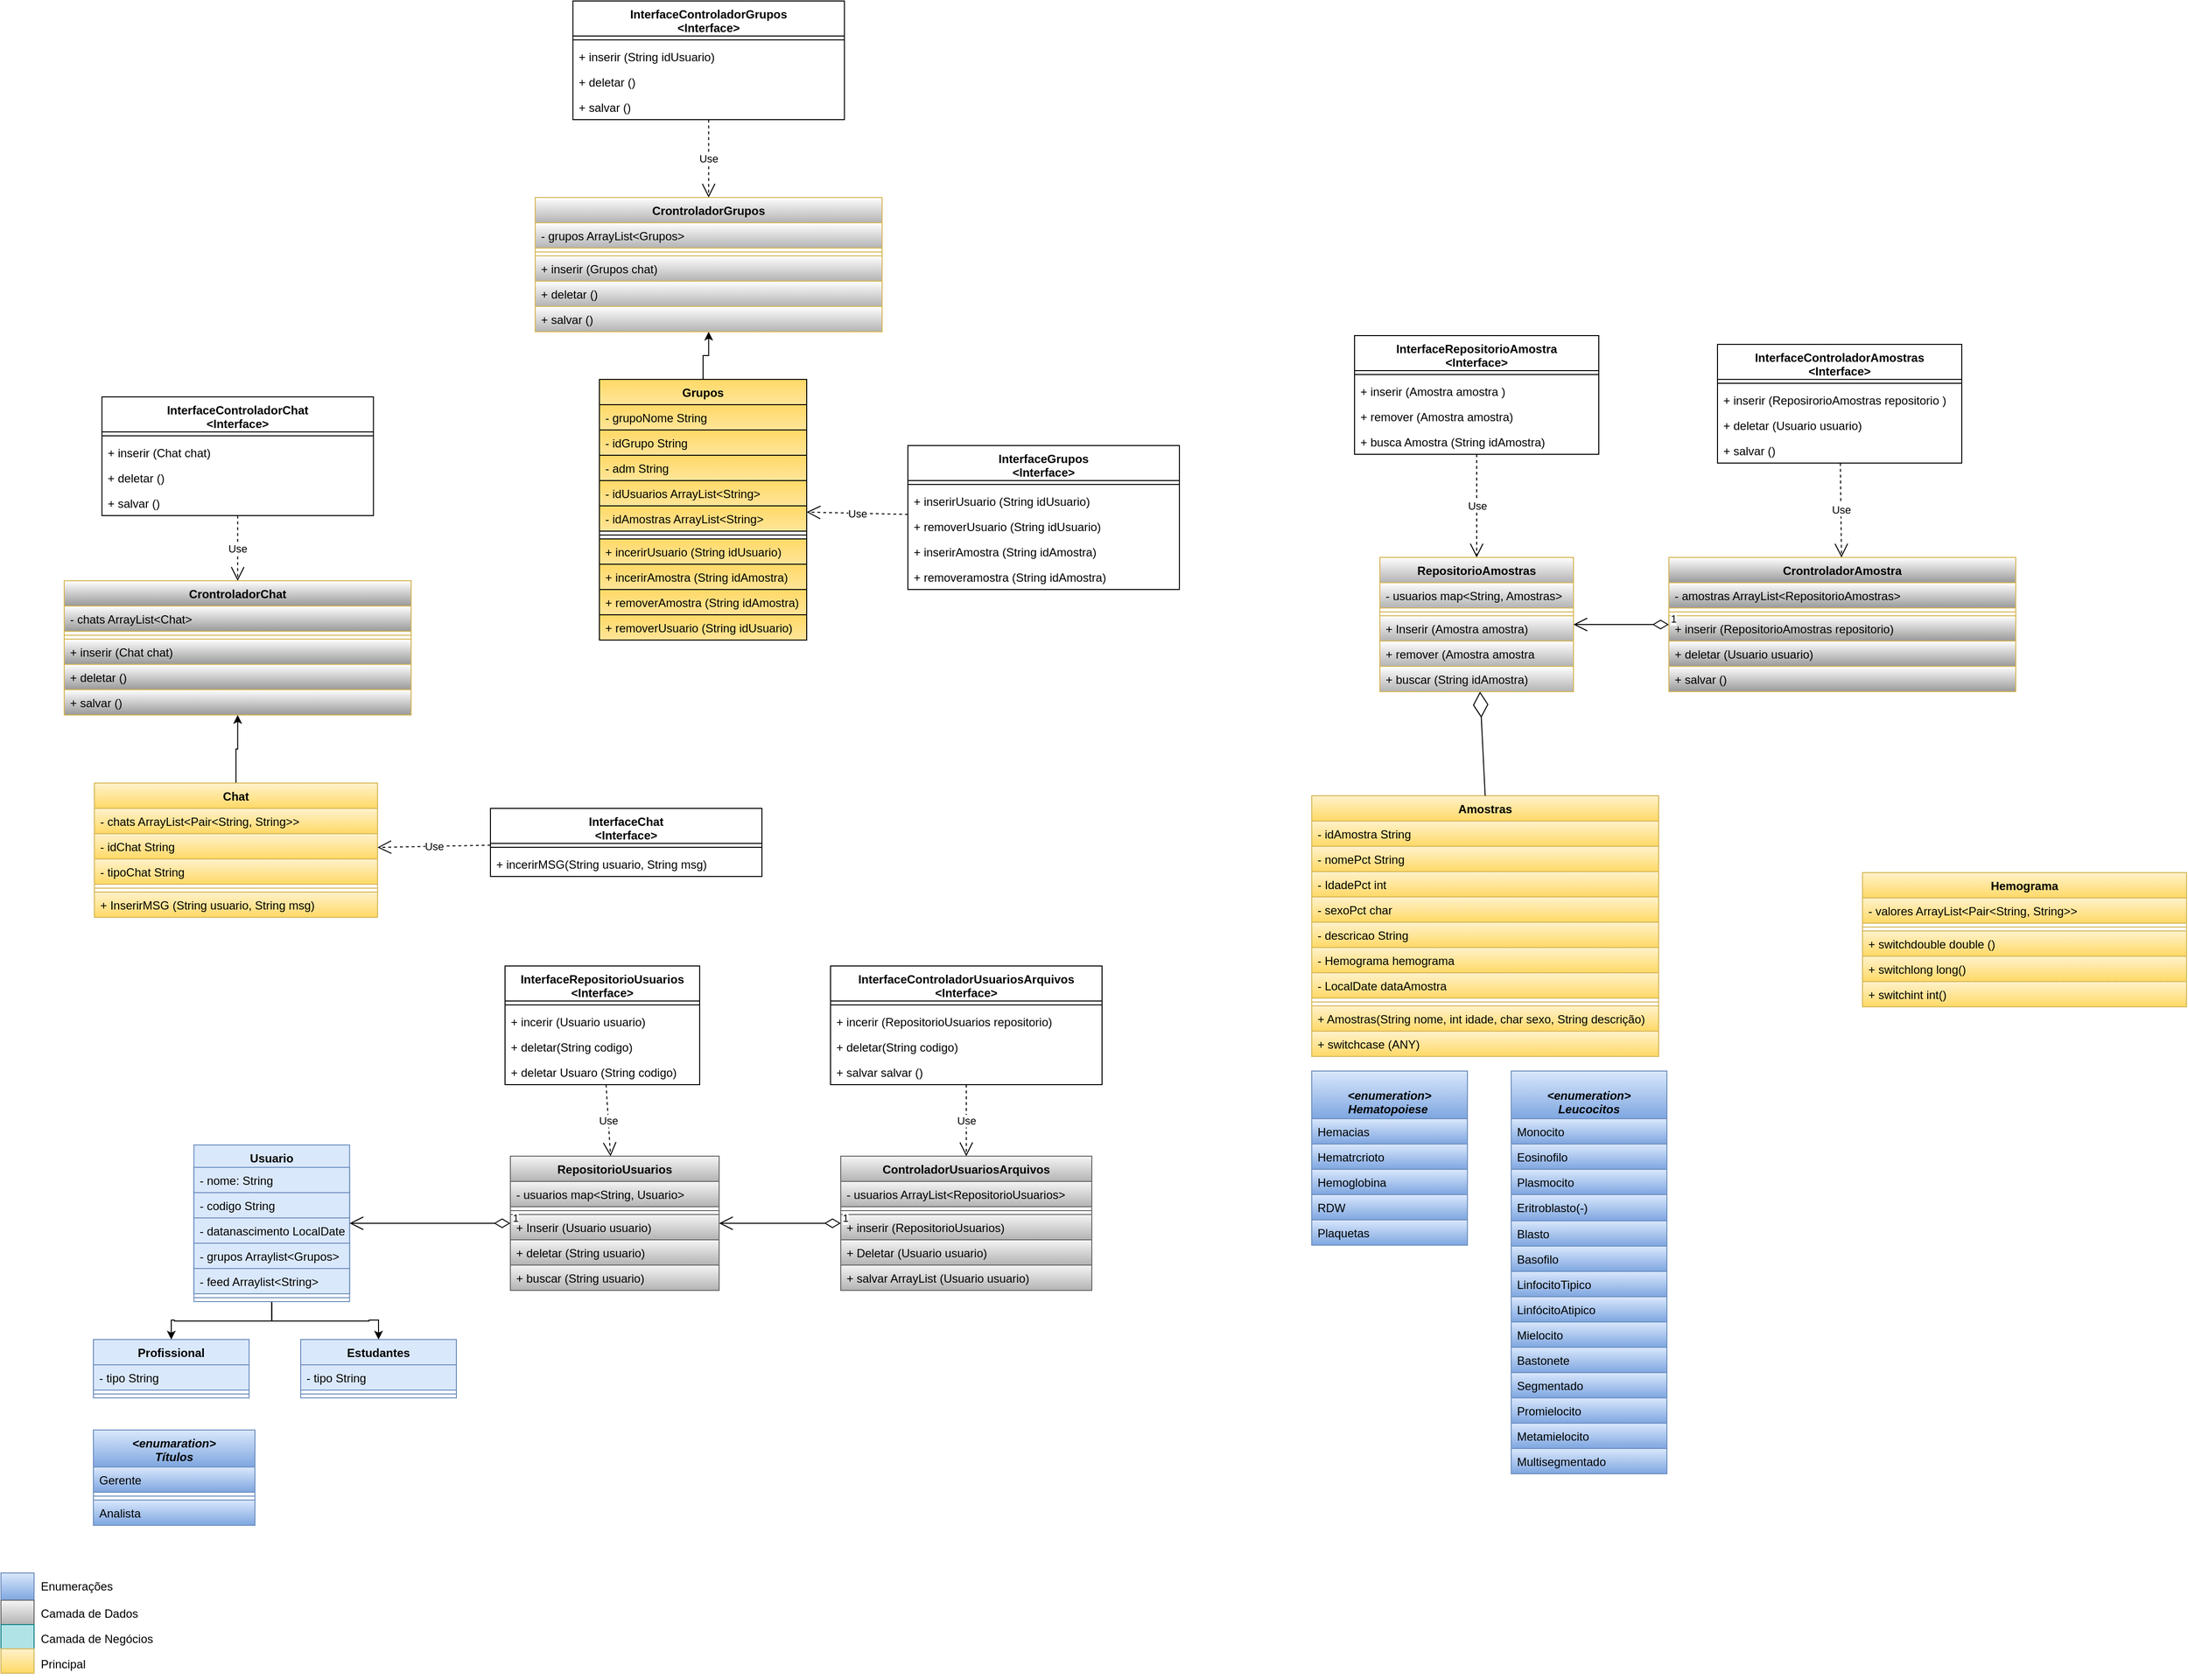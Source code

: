 <mxfile version="17.4.6" type="google"><diagram name="Page-1" id="c4acf3e9-155e-7222-9cf6-157b1a14988f"><mxGraphModel grid="0" page="1" gridSize="10" guides="1" tooltips="1" connect="1" arrows="1" fold="1" pageScale="1" pageWidth="850" pageHeight="1100" background="none" math="0" shadow="0"><root><mxCell id="0"/><mxCell id="1" parent="0"/><mxCell id="tBO6AzUL5oFz3pyMH_3W-1" style="edgeStyle=orthogonalEdgeStyle;rounded=0;orthogonalLoop=1;jettySize=auto;html=1;exitX=0.5;exitY=1;exitDx=0;exitDy=0;entryX=0.5;entryY=0;entryDx=0;entryDy=0;" edge="1" parent="1" source="GIiCDXgsUAsSO3MfC4Dt-1" target="GIiCDXgsUAsSO3MfC4Dt-17"><mxGeometry relative="1" as="geometry"/></mxCell><mxCell id="tBO6AzUL5oFz3pyMH_3W-2" style="edgeStyle=orthogonalEdgeStyle;rounded=0;orthogonalLoop=1;jettySize=auto;html=1;exitX=0.5;exitY=1;exitDx=0;exitDy=0;entryX=0.5;entryY=0;entryDx=0;entryDy=0;" edge="1" parent="1" source="GIiCDXgsUAsSO3MfC4Dt-1" target="GIiCDXgsUAsSO3MfC4Dt-12"><mxGeometry relative="1" as="geometry"/></mxCell><mxCell id="GIiCDXgsUAsSO3MfC4Dt-1" value="Usuario" style="swimlane;fontStyle=1;align=center;verticalAlign=top;childLayout=stackLayout;horizontal=1;startSize=23;horizontalStack=0;resizeParent=1;resizeParentMax=0;resizeLast=0;collapsible=1;marginBottom=0;fillColor=#dae8fc;strokeColor=#6c8ebf;" vertex="1" parent="1"><mxGeometry x="-642.75" y="536" width="160" height="161" as="geometry"><mxRectangle x="50" y="507" width="80" height="26" as="alternateBounds"/></mxGeometry></mxCell><mxCell id="GIiCDXgsUAsSO3MfC4Dt-2" value="- nome: String" style="text;align=left;verticalAlign=top;spacingLeft=4;spacingRight=4;overflow=hidden;rotatable=0;points=[[0,0.5],[1,0.5]];portConstraint=eastwest;fillColor=#dae8fc;shadow=0;strokeColor=#6c8ebf;" vertex="1" parent="GIiCDXgsUAsSO3MfC4Dt-1"><mxGeometry y="23" width="160" height="26" as="geometry"/></mxCell><mxCell id="GIiCDXgsUAsSO3MfC4Dt-6" value="- codigo String" style="text;strokeColor=#6c8ebf;fillColor=#dae8fc;align=left;verticalAlign=top;spacingLeft=4;spacingRight=4;overflow=hidden;rotatable=0;points=[[0,0.5],[1,0.5]];portConstraint=eastwest;" vertex="1" parent="GIiCDXgsUAsSO3MfC4Dt-1"><mxGeometry y="49" width="160" height="26" as="geometry"/></mxCell><mxCell id="GIiCDXgsUAsSO3MfC4Dt-7" value="- datanascimento LocalDate" style="text;strokeColor=#6c8ebf;fillColor=#dae8fc;align=left;verticalAlign=top;spacingLeft=4;spacingRight=4;overflow=hidden;rotatable=0;points=[[0,0.5],[1,0.5]];portConstraint=eastwest;" vertex="1" parent="GIiCDXgsUAsSO3MfC4Dt-1"><mxGeometry y="75" width="160" height="26" as="geometry"/></mxCell><mxCell id="ICuNen036bREzijVrQoU-2" value="- grupos Arraylist&lt;Grupos&gt;" style="text;strokeColor=#6c8ebf;fillColor=#dae8fc;align=left;verticalAlign=top;spacingLeft=4;spacingRight=4;overflow=hidden;rotatable=0;points=[[0,0.5],[1,0.5]];portConstraint=eastwest;" vertex="1" parent="GIiCDXgsUAsSO3MfC4Dt-1"><mxGeometry y="101" width="160" height="26" as="geometry"/></mxCell><mxCell id="ICuNen036bREzijVrQoU-3" value="- feed Arraylist&lt;String&gt;" style="text;strokeColor=#6c8ebf;fillColor=#dae8fc;align=left;verticalAlign=top;spacingLeft=4;spacingRight=4;overflow=hidden;rotatable=0;points=[[0,0.5],[1,0.5]];portConstraint=eastwest;" vertex="1" parent="GIiCDXgsUAsSO3MfC4Dt-1"><mxGeometry y="127" width="160" height="26" as="geometry"/></mxCell><mxCell id="GIiCDXgsUAsSO3MfC4Dt-3" value="" style="line;strokeWidth=1;fillColor=#dae8fc;align=left;verticalAlign=middle;spacingTop=-1;spacingLeft=3;spacingRight=3;rotatable=0;labelPosition=right;points=[];portConstraint=eastwest;strokeColor=#6c8ebf;" vertex="1" parent="GIiCDXgsUAsSO3MfC4Dt-1"><mxGeometry y="153" width="160" height="8" as="geometry"/></mxCell><mxCell id="GIiCDXgsUAsSO3MfC4Dt-12" value="Estudantes" style="swimlane;fontStyle=1;align=center;verticalAlign=top;childLayout=stackLayout;horizontal=1;startSize=26;horizontalStack=0;resizeParent=1;resizeParentMax=0;resizeLast=0;collapsible=1;marginBottom=0;shadow=0;fillColor=#dae8fc;strokeColor=#6c8ebf;" vertex="1" parent="1"><mxGeometry x="-533" y="736" width="160" height="60" as="geometry"/></mxCell><mxCell id="GIiCDXgsUAsSO3MfC4Dt-13" value="- tipo String" style="text;strokeColor=#6c8ebf;fillColor=#dae8fc;align=left;verticalAlign=top;spacingLeft=4;spacingRight=4;overflow=hidden;rotatable=0;points=[[0,0.5],[1,0.5]];portConstraint=eastwest;shadow=0;" vertex="1" parent="GIiCDXgsUAsSO3MfC4Dt-12"><mxGeometry y="26" width="160" height="26" as="geometry"/></mxCell><mxCell id="GIiCDXgsUAsSO3MfC4Dt-14" value="" style="line;strokeWidth=1;fillColor=#dae8fc;align=left;verticalAlign=middle;spacingTop=-1;spacingLeft=3;spacingRight=3;rotatable=0;labelPosition=right;points=[];portConstraint=eastwest;shadow=0;strokeColor=#6c8ebf;" vertex="1" parent="GIiCDXgsUAsSO3MfC4Dt-12"><mxGeometry y="52" width="160" height="8" as="geometry"/></mxCell><mxCell id="GIiCDXgsUAsSO3MfC4Dt-23" value="Amostras&#10;" style="swimlane;fontStyle=1;align=center;verticalAlign=top;childLayout=stackLayout;horizontal=1;startSize=26;horizontalStack=0;resizeParent=1;resizeParentMax=0;resizeLast=0;collapsible=1;marginBottom=0;shadow=0;fillColor=#fff2cc;gradientColor=#ffd966;strokeColor=#d6b656;" vertex="1" parent="1"><mxGeometry x="506" y="177" width="356.5" height="268" as="geometry"/></mxCell><mxCell id="GIiCDXgsUAsSO3MfC4Dt-24" value="- idAmostra String&#10;" style="text;strokeColor=#d6b656;fillColor=#fff2cc;align=left;verticalAlign=top;spacingLeft=4;spacingRight=4;overflow=hidden;rotatable=0;points=[[0,0.5],[1,0.5]];portConstraint=eastwest;shadow=0;gradientColor=#ffd966;" vertex="1" parent="GIiCDXgsUAsSO3MfC4Dt-23"><mxGeometry y="26" width="356.5" height="26" as="geometry"/></mxCell><mxCell id="ICuNen036bREzijVrQoU-31" value="- nomePct String&#10;" style="text;strokeColor=#d6b656;fillColor=#fff2cc;align=left;verticalAlign=top;spacingLeft=4;spacingRight=4;overflow=hidden;rotatable=0;points=[[0,0.5],[1,0.5]];portConstraint=eastwest;shadow=0;gradientColor=#ffd966;" vertex="1" parent="GIiCDXgsUAsSO3MfC4Dt-23"><mxGeometry y="52" width="356.5" height="26" as="geometry"/></mxCell><mxCell id="fP2NmQQNGqeW-H18xXMQ-36" value="- IdadePct int&#10;" style="text;strokeColor=#d6b656;fillColor=#fff2cc;align=left;verticalAlign=top;spacingLeft=4;spacingRight=4;overflow=hidden;rotatable=0;points=[[0,0.5],[1,0.5]];portConstraint=eastwest;shadow=0;gradientColor=#ffd966;" vertex="1" parent="GIiCDXgsUAsSO3MfC4Dt-23"><mxGeometry y="78" width="356.5" height="26" as="geometry"/></mxCell><mxCell id="fP2NmQQNGqeW-H18xXMQ-37" value="- sexoPct char" style="text;strokeColor=#d6b656;fillColor=#fff2cc;align=left;verticalAlign=top;spacingLeft=4;spacingRight=4;overflow=hidden;rotatable=0;points=[[0,0.5],[1,0.5]];portConstraint=eastwest;shadow=0;gradientColor=#ffd966;" vertex="1" parent="GIiCDXgsUAsSO3MfC4Dt-23"><mxGeometry y="104" width="356.5" height="26" as="geometry"/></mxCell><mxCell id="GIiCDXgsUAsSO3MfC4Dt-28" value="- descricao String&#10;" style="text;strokeColor=#d6b656;fillColor=#fff2cc;align=left;verticalAlign=top;spacingLeft=4;spacingRight=4;overflow=hidden;rotatable=0;points=[[0,0.5],[1,0.5]];portConstraint=eastwest;shadow=0;gradientColor=#ffd966;" vertex="1" parent="GIiCDXgsUAsSO3MfC4Dt-23"><mxGeometry y="130" width="356.5" height="26" as="geometry"/></mxCell><mxCell id="fP2NmQQNGqeW-H18xXMQ-39" value="- Hemograma hemograma" style="text;strokeColor=#d6b656;fillColor=#fff2cc;align=left;verticalAlign=top;spacingLeft=4;spacingRight=4;overflow=hidden;rotatable=0;points=[[0,0.5],[1,0.5]];portConstraint=eastwest;shadow=0;gradientColor=#ffd966;" vertex="1" parent="GIiCDXgsUAsSO3MfC4Dt-23"><mxGeometry y="156" width="356.5" height="26" as="geometry"/></mxCell><mxCell id="ICuNen036bREzijVrQoU-32" value="- LocalDate dataAmostra" style="text;strokeColor=#d6b656;fillColor=#fff2cc;align=left;verticalAlign=top;spacingLeft=4;spacingRight=4;overflow=hidden;rotatable=0;points=[[0,0.5],[1,0.5]];portConstraint=eastwest;shadow=0;gradientColor=#ffd966;" vertex="1" parent="GIiCDXgsUAsSO3MfC4Dt-23"><mxGeometry y="182" width="356.5" height="26" as="geometry"/></mxCell><mxCell id="GIiCDXgsUAsSO3MfC4Dt-25" value="" style="line;strokeWidth=1;fillColor=#fff2cc;align=left;verticalAlign=middle;spacingTop=-1;spacingLeft=3;spacingRight=3;rotatable=0;labelPosition=right;points=[];portConstraint=eastwest;shadow=0;gradientColor=#ffd966;strokeColor=#d6b656;" vertex="1" parent="GIiCDXgsUAsSO3MfC4Dt-23"><mxGeometry y="208" width="356.5" height="8" as="geometry"/></mxCell><mxCell id="fP2NmQQNGqeW-H18xXMQ-169" value="+ Amostras(String nome, int idade, char sexo, String descrição)" style="text;strokeColor=#d6b656;fillColor=#fff2cc;align=left;verticalAlign=top;spacingLeft=4;spacingRight=4;overflow=hidden;rotatable=0;points=[[0,0.5],[1,0.5]];portConstraint=eastwest;shadow=0;gradientColor=#ffd966;" vertex="1" parent="GIiCDXgsUAsSO3MfC4Dt-23"><mxGeometry y="216" width="356.5" height="26" as="geometry"/></mxCell><mxCell id="fP2NmQQNGqeW-H18xXMQ-213" value="+ switchcase (ANY)" style="text;strokeColor=#d6b656;fillColor=#fff2cc;align=left;verticalAlign=top;spacingLeft=4;spacingRight=4;overflow=hidden;rotatable=0;points=[[0,0.5],[1,0.5]];portConstraint=eastwest;shadow=0;gradientColor=#ffd966;" vertex="1" parent="GIiCDXgsUAsSO3MfC4Dt-23"><mxGeometry y="242" width="356.5" height="26" as="geometry"/></mxCell><mxCell id="GIiCDXgsUAsSO3MfC4Dt-82" value="RepositorioUsuarios" style="swimlane;fontStyle=1;align=center;verticalAlign=top;childLayout=stackLayout;horizontal=1;startSize=26;horizontalStack=0;resizeParent=1;resizeParentMax=0;resizeLast=0;collapsible=1;marginBottom=0;shadow=0;fillColor=#f5f5f5;gradientColor=#b3b3b3;strokeColor=#666666;" vertex="1" parent="1"><mxGeometry x="-317.5" y="547.5" width="214.5" height="138" as="geometry"/></mxCell><mxCell id="GIiCDXgsUAsSO3MfC4Dt-83" value="- usuarios map&lt;String, Usuario&gt;" style="text;strokeColor=#666666;fillColor=#f5f5f5;align=left;verticalAlign=top;spacingLeft=4;spacingRight=4;overflow=hidden;rotatable=0;points=[[0,0.5],[1,0.5]];portConstraint=eastwest;shadow=0;gradientColor=#b3b3b3;" vertex="1" parent="GIiCDXgsUAsSO3MfC4Dt-82"><mxGeometry y="26" width="214.5" height="26" as="geometry"/></mxCell><mxCell id="GIiCDXgsUAsSO3MfC4Dt-84" value="" style="line;strokeWidth=1;fillColor=#f5f5f5;align=left;verticalAlign=middle;spacingTop=-1;spacingLeft=3;spacingRight=3;rotatable=0;labelPosition=right;points=[];portConstraint=eastwest;shadow=0;gradientColor=#b3b3b3;strokeColor=#666666;" vertex="1" parent="GIiCDXgsUAsSO3MfC4Dt-82"><mxGeometry y="52" width="214.5" height="8" as="geometry"/></mxCell><mxCell id="GIiCDXgsUAsSO3MfC4Dt-85" value="+ Inserir (Usuario usuario)" style="text;strokeColor=#666666;fillColor=#f5f5f5;align=left;verticalAlign=top;spacingLeft=4;spacingRight=4;overflow=hidden;rotatable=0;points=[[0,0.5],[1,0.5]];portConstraint=eastwest;shadow=0;gradientColor=#b3b3b3;" vertex="1" parent="GIiCDXgsUAsSO3MfC4Dt-82"><mxGeometry y="60" width="214.5" height="26" as="geometry"/></mxCell><mxCell id="GIiCDXgsUAsSO3MfC4Dt-86" value="+ deletar (String usuario)" style="text;strokeColor=#666666;fillColor=#f5f5f5;align=left;verticalAlign=top;spacingLeft=4;spacingRight=4;overflow=hidden;rotatable=0;points=[[0,0.5],[1,0.5]];portConstraint=eastwest;shadow=0;gradientColor=#b3b3b3;" vertex="1" parent="GIiCDXgsUAsSO3MfC4Dt-82"><mxGeometry y="86" width="214.5" height="26" as="geometry"/></mxCell><mxCell id="GIiCDXgsUAsSO3MfC4Dt-87" value="+ buscar (String usuario)" style="text;strokeColor=#666666;fillColor=#f5f5f5;align=left;verticalAlign=top;spacingLeft=4;spacingRight=4;overflow=hidden;rotatable=0;points=[[0,0.5],[1,0.5]];portConstraint=eastwest;shadow=0;gradientColor=#b3b3b3;" vertex="1" parent="GIiCDXgsUAsSO3MfC4Dt-82"><mxGeometry y="112" width="214.5" height="26" as="geometry"/></mxCell><mxCell id="GIiCDXgsUAsSO3MfC4Dt-94" value="ControladorUsuariosArquivos&#10;" style="swimlane;fontStyle=1;align=center;verticalAlign=top;childLayout=stackLayout;horizontal=1;startSize=26;horizontalStack=0;resizeParent=1;resizeParentMax=0;resizeLast=0;collapsible=1;marginBottom=0;shadow=0;fillColor=#f5f5f5;gradientColor=#b3b3b3;strokeColor=#666666;" vertex="1" parent="1"><mxGeometry x="22" y="547.5" width="258" height="138" as="geometry"/></mxCell><mxCell id="GIiCDXgsUAsSO3MfC4Dt-95" value="- usuarios ArrayList&lt;RepositorioUsuarios&gt;" style="text;strokeColor=#666666;fillColor=#f5f5f5;align=left;verticalAlign=top;spacingLeft=4;spacingRight=4;overflow=hidden;rotatable=0;points=[[0,0.5],[1,0.5]];portConstraint=eastwest;shadow=0;gradientColor=#b3b3b3;" vertex="1" parent="GIiCDXgsUAsSO3MfC4Dt-94"><mxGeometry y="26" width="258" height="26" as="geometry"/></mxCell><mxCell id="GIiCDXgsUAsSO3MfC4Dt-96" value="" style="line;strokeWidth=1;fillColor=#f5f5f5;align=left;verticalAlign=middle;spacingTop=-1;spacingLeft=3;spacingRight=3;rotatable=0;labelPosition=right;points=[];portConstraint=eastwest;shadow=0;gradientColor=#b3b3b3;strokeColor=#666666;" vertex="1" parent="GIiCDXgsUAsSO3MfC4Dt-94"><mxGeometry y="52" width="258" height="8" as="geometry"/></mxCell><mxCell id="fP2NmQQNGqeW-H18xXMQ-215" value="+ inserir (RepositorioUsuarios)" style="text;strokeColor=#666666;fillColor=#f5f5f5;align=left;verticalAlign=top;spacingLeft=4;spacingRight=4;overflow=hidden;rotatable=0;points=[[0,0.5],[1,0.5]];portConstraint=eastwest;shadow=0;gradientColor=#b3b3b3;" vertex="1" parent="GIiCDXgsUAsSO3MfC4Dt-94"><mxGeometry y="60" width="258" height="26" as="geometry"/></mxCell><mxCell id="GIiCDXgsUAsSO3MfC4Dt-107" value="+ Deletar (Usuario usuario)" style="text;strokeColor=#666666;fillColor=#f5f5f5;align=left;verticalAlign=top;spacingLeft=4;spacingRight=4;overflow=hidden;rotatable=0;points=[[0,0.5],[1,0.5]];portConstraint=eastwest;shadow=0;gradientColor=#b3b3b3;" vertex="1" parent="GIiCDXgsUAsSO3MfC4Dt-94"><mxGeometry y="86" width="258" height="26" as="geometry"/></mxCell><mxCell id="4cIf6INTC9tNzs6mba1a-5" value="+ salvar ArrayList (Usuario usuario)" style="text;strokeColor=#666666;fillColor=#f5f5f5;align=left;verticalAlign=top;spacingLeft=4;spacingRight=4;overflow=hidden;rotatable=0;points=[[0,0.5],[1,0.5]];portConstraint=eastwest;shadow=0;gradientColor=#b3b3b3;" vertex="1" parent="GIiCDXgsUAsSO3MfC4Dt-94"><mxGeometry y="112" width="258" height="26" as="geometry"/></mxCell><mxCell id="GIiCDXgsUAsSO3MfC4Dt-108" value="RepositorioAmostras" style="swimlane;fontStyle=1;align=center;verticalAlign=top;childLayout=stackLayout;horizontal=1;startSize=26;horizontalStack=0;resizeParent=1;resizeParentMax=0;resizeLast=0;collapsible=1;marginBottom=0;shadow=0;fillColor=#FFFFFF;gradientColor=#B3B3B3;strokeColor=#d6b656;" vertex="1" parent="1"><mxGeometry x="576" y="-68" width="199" height="138" as="geometry"/></mxCell><mxCell id="GIiCDXgsUAsSO3MfC4Dt-109" value="- usuarios map&lt;String, Amostras&gt;" style="text;strokeColor=#d6b656;fillColor=#FFFFFF;align=left;verticalAlign=top;spacingLeft=4;spacingRight=4;overflow=hidden;rotatable=0;points=[[0,0.5],[1,0.5]];portConstraint=eastwest;shadow=0;gradientColor=#B3B3B3;" vertex="1" parent="GIiCDXgsUAsSO3MfC4Dt-108"><mxGeometry y="26" width="199" height="26" as="geometry"/></mxCell><mxCell id="GIiCDXgsUAsSO3MfC4Dt-110" value="" style="line;strokeWidth=1;fillColor=#FFFFFF;align=left;verticalAlign=middle;spacingTop=-1;spacingLeft=3;spacingRight=3;rotatable=0;labelPosition=right;points=[];portConstraint=eastwest;shadow=0;gradientColor=#B3B3B3;strokeColor=#d6b656;" vertex="1" parent="GIiCDXgsUAsSO3MfC4Dt-108"><mxGeometry y="52" width="199" height="8" as="geometry"/></mxCell><mxCell id="GIiCDXgsUAsSO3MfC4Dt-111" value="+ Inserir (Amostra amostra)" style="text;strokeColor=#d6b656;fillColor=#FFFFFF;align=left;verticalAlign=top;spacingLeft=4;spacingRight=4;overflow=hidden;rotatable=0;points=[[0,0.5],[1,0.5]];portConstraint=eastwest;shadow=0;gradientColor=#B3B3B3;" vertex="1" parent="GIiCDXgsUAsSO3MfC4Dt-108"><mxGeometry y="60" width="199" height="26" as="geometry"/></mxCell><mxCell id="GIiCDXgsUAsSO3MfC4Dt-112" value="+ remover (Amostra amostra" style="text;strokeColor=#d6b656;fillColor=#FFFFFF;align=left;verticalAlign=top;spacingLeft=4;spacingRight=4;overflow=hidden;rotatable=0;points=[[0,0.5],[1,0.5]];portConstraint=eastwest;shadow=0;gradientColor=#B3B3B3;" vertex="1" parent="GIiCDXgsUAsSO3MfC4Dt-108"><mxGeometry y="86" width="199" height="26" as="geometry"/></mxCell><mxCell id="GIiCDXgsUAsSO3MfC4Dt-113" value="+ buscar (String idAmostra)" style="text;strokeColor=#d6b656;fillColor=#FFFFFF;align=left;verticalAlign=top;spacingLeft=4;spacingRight=4;overflow=hidden;rotatable=0;points=[[0,0.5],[1,0.5]];portConstraint=eastwest;shadow=0;gradientColor=#B3B3B3;" vertex="1" parent="GIiCDXgsUAsSO3MfC4Dt-108"><mxGeometry y="112" width="199" height="26" as="geometry"/></mxCell><mxCell id="wb7fAY1XNCPEgNLphyo4-92" style="edgeStyle=orthogonalEdgeStyle;rounded=0;orthogonalLoop=1;jettySize=auto;html=1;startArrow=none;fillColor=#f8cecc;strokeColor=#b85450;" edge="1" parent="1"><mxGeometry relative="1" as="geometry"><mxPoint x="-588.966" y="658" as="targetPoint"/></mxGeometry></mxCell><mxCell id="GIiCDXgsUAsSO3MfC4Dt-17" value="Profissional" style="swimlane;fontStyle=1;align=center;verticalAlign=top;childLayout=stackLayout;horizontal=1;startSize=26;horizontalStack=0;resizeParent=1;resizeParentMax=0;resizeLast=0;collapsible=1;marginBottom=0;shadow=0;fillColor=#dae8fc;strokeColor=#6c8ebf;" vertex="1" parent="1"><mxGeometry x="-746" y="736" width="160" height="60" as="geometry"/></mxCell><mxCell id="GIiCDXgsUAsSO3MfC4Dt-18" value="- tipo String" style="text;strokeColor=#6c8ebf;fillColor=#dae8fc;align=left;verticalAlign=top;spacingLeft=4;spacingRight=4;overflow=hidden;rotatable=0;points=[[0,0.5],[1,0.5]];portConstraint=eastwest;shadow=0;" vertex="1" parent="GIiCDXgsUAsSO3MfC4Dt-17"><mxGeometry y="26" width="160" height="26" as="geometry"/></mxCell><mxCell id="GIiCDXgsUAsSO3MfC4Dt-19" value="" style="line;strokeWidth=1;fillColor=#dae8fc;align=left;verticalAlign=middle;spacingTop=-1;spacingLeft=3;spacingRight=3;rotatable=0;labelPosition=right;points=[];portConstraint=eastwest;shadow=0;strokeColor=#6c8ebf;" vertex="1" parent="GIiCDXgsUAsSO3MfC4Dt-17"><mxGeometry y="52" width="160" height="8" as="geometry"/></mxCell><mxCell id="fP2NmQQNGqeW-H18xXMQ-9" value="&#10;&lt;enumeration&gt;&#10;Leucocitos" style="swimlane;fontStyle=3;childLayout=stackLayout;horizontal=1;startSize=49;fillColor=#dae8fc;horizontalStack=0;resizeParent=1;resizeParentMax=0;resizeLast=0;collapsible=1;marginBottom=0;strokeColor=#6c8ebf;gradientColor=#7ea6e0;" vertex="1" parent="1"><mxGeometry x="711" y="460" width="160" height="414" as="geometry"><mxRectangle x="-118" y="459" width="113" height="49" as="alternateBounds"/></mxGeometry></mxCell><mxCell id="fP2NmQQNGqeW-H18xXMQ-10" value="Monocito&#10;&#10;&lt;br style=&quot;padding: 0px; margin: 0px; color: rgb(0, 0, 0); font-family: helvetica; font-size: 12px; font-style: italic; font-weight: 700; letter-spacing: normal; text-align: center; text-indent: 0px; text-transform: none; word-spacing: 0px; background-color: rgb(248, 249, 250);&quot;&gt;&lt;span style=&quot;color: rgb(0, 0, 0); font-family: helvetica; font-size: 12px; font-style: italic; font-weight: 700; letter-spacing: normal; text-align: center; text-indent: 0px; text-transform: none; word-spacing: 0px; background-color: rgb(248, 249, 250); display: inline; float: none;&quot;&gt;&amp;lt;enumeration&amp;gt;&lt;/span&gt;&lt;br style=&quot;padding: 0px; margin: 0px; color: rgb(0, 0, 0); font-family: helvetica; font-size: 12px; font-style: italic; font-weight: 700; letter-spacing: normal; text-align: center; text-indent: 0px; text-transform: none; word-spacing: 0px; background-color: rgb(248, 249, 250);&quot;&gt;&lt;span style=&quot;color: rgb(0, 0, 0); font-family: helvetica; font-size: 12px; font-style: italic; font-weight: 700; letter-spacing: normal; text-align: center; text-indent: 0px; text-transform: none; word-spacing: 0px; background-color: rgb(248, 249, 250); display: inline; float: none;&quot;&gt;Leucocitos&lt;/span&gt;&#10;&#10;" style="text;fillColor=#dae8fc;align=left;verticalAlign=top;spacingLeft=4;spacingRight=4;overflow=hidden;rotatable=0;points=[[0,0.5],[1,0.5]];portConstraint=eastwest;strokeColor=#6c8ebf;gradientColor=#7ea6e0;" vertex="1" parent="fP2NmQQNGqeW-H18xXMQ-9"><mxGeometry y="49" width="160" height="26" as="geometry"/></mxCell><mxCell id="fP2NmQQNGqeW-H18xXMQ-11" value="Eosinofilo" style="text;fillColor=#dae8fc;align=left;verticalAlign=top;spacingLeft=4;spacingRight=4;overflow=hidden;rotatable=0;points=[[0,0.5],[1,0.5]];portConstraint=eastwest;strokeColor=#6c8ebf;gradientColor=#7ea6e0;" vertex="1" parent="fP2NmQQNGqeW-H18xXMQ-9"><mxGeometry y="75" width="160" height="26" as="geometry"/></mxCell><mxCell id="fP2NmQQNGqeW-H18xXMQ-12" value="Plasmocito" style="text;fillColor=#dae8fc;align=left;verticalAlign=top;spacingLeft=4;spacingRight=4;overflow=hidden;rotatable=0;points=[[0,0.5],[1,0.5]];portConstraint=eastwest;strokeColor=#6c8ebf;gradientColor=#7ea6e0;" vertex="1" parent="fP2NmQQNGqeW-H18xXMQ-9"><mxGeometry y="101" width="160" height="26" as="geometry"/></mxCell><mxCell id="fP2NmQQNGqeW-H18xXMQ-13" value="Eritroblasto(-)" style="text;fillColor=#dae8fc;align=left;verticalAlign=top;spacingLeft=4;spacingRight=4;overflow=hidden;rotatable=0;points=[[0,0.5],[1,0.5]];portConstraint=eastwest;strokeColor=#6c8ebf;gradientColor=#7ea6e0;" vertex="1" parent="fP2NmQQNGqeW-H18xXMQ-9"><mxGeometry y="127" width="160" height="27" as="geometry"/></mxCell><mxCell id="fP2NmQQNGqeW-H18xXMQ-14" value="Blasto" style="text;fillColor=#dae8fc;align=left;verticalAlign=top;spacingLeft=4;spacingRight=4;overflow=hidden;rotatable=0;points=[[0,0.5],[1,0.5]];portConstraint=eastwest;strokeColor=#6c8ebf;gradientColor=#7ea6e0;" vertex="1" parent="fP2NmQQNGqeW-H18xXMQ-9"><mxGeometry y="154" width="160" height="26" as="geometry"/></mxCell><mxCell id="fP2NmQQNGqeW-H18xXMQ-16" value="Basofilo" style="text;fillColor=#dae8fc;align=left;verticalAlign=top;spacingLeft=4;spacingRight=4;overflow=hidden;rotatable=0;points=[[0,0.5],[1,0.5]];portConstraint=eastwest;strokeColor=#6c8ebf;gradientColor=#7ea6e0;" vertex="1" parent="fP2NmQQNGqeW-H18xXMQ-9"><mxGeometry y="180" width="160" height="26" as="geometry"/></mxCell><mxCell id="fP2NmQQNGqeW-H18xXMQ-19" value="LinfocitoTipico" style="text;fillColor=#dae8fc;align=left;verticalAlign=top;spacingLeft=4;spacingRight=4;overflow=hidden;rotatable=0;points=[[0,0.5],[1,0.5]];portConstraint=eastwest;strokeColor=#6c8ebf;gradientColor=#7ea6e0;" vertex="1" parent="fP2NmQQNGqeW-H18xXMQ-9"><mxGeometry y="206" width="160" height="26" as="geometry"/></mxCell><mxCell id="fP2NmQQNGqeW-H18xXMQ-20" value="LinfócitoAtipico" style="text;fillColor=#dae8fc;align=left;verticalAlign=top;spacingLeft=4;spacingRight=4;overflow=hidden;rotatable=0;points=[[0,0.5],[1,0.5]];portConstraint=eastwest;strokeColor=#6c8ebf;gradientColor=#7ea6e0;" vertex="1" parent="fP2NmQQNGqeW-H18xXMQ-9"><mxGeometry y="232" width="160" height="26" as="geometry"/></mxCell><mxCell id="fP2NmQQNGqeW-H18xXMQ-21" value="Mielocito&#10;&#10;&lt;span style=&quot;color: rgb(0, 0, 0); font-family: helvetica; font-size: 12px; font-style: normal; font-weight: 700; letter-spacing: normal; text-align: center; text-indent: 0px; text-transform: none; word-spacing: 0px; background-color: rgb(248, 249, 250); display: inline; float: none;&quot;&gt;Bastonete&lt;/span&gt;&#10;&#10;" style="text;fillColor=#dae8fc;align=left;verticalAlign=top;spacingLeft=4;spacingRight=4;overflow=hidden;rotatable=0;points=[[0,0.5],[1,0.5]];portConstraint=eastwest;strokeColor=#6c8ebf;gradientColor=#7ea6e0;" vertex="1" parent="fP2NmQQNGqeW-H18xXMQ-9"><mxGeometry y="258" width="160" height="26" as="geometry"/></mxCell><mxCell id="fP2NmQQNGqeW-H18xXMQ-22" value="Bastonete" style="text;fillColor=#dae8fc;align=left;verticalAlign=top;spacingLeft=4;spacingRight=4;overflow=hidden;rotatable=0;points=[[0,0.5],[1,0.5]];portConstraint=eastwest;strokeColor=#6c8ebf;gradientColor=#7ea6e0;" vertex="1" parent="fP2NmQQNGqeW-H18xXMQ-9"><mxGeometry y="284" width="160" height="26" as="geometry"/></mxCell><mxCell id="fP2NmQQNGqeW-H18xXMQ-24" value="Segmentado" style="text;fillColor=#dae8fc;align=left;verticalAlign=top;spacingLeft=4;spacingRight=4;overflow=hidden;rotatable=0;points=[[0,0.5],[1,0.5]];portConstraint=eastwest;strokeColor=#6c8ebf;gradientColor=#7ea6e0;" vertex="1" parent="fP2NmQQNGqeW-H18xXMQ-9"><mxGeometry y="310" width="160" height="26" as="geometry"/></mxCell><mxCell id="fP2NmQQNGqeW-H18xXMQ-25" value="Promielocito" style="text;fillColor=#dae8fc;align=left;verticalAlign=top;spacingLeft=4;spacingRight=4;overflow=hidden;rotatable=0;points=[[0,0.5],[1,0.5]];portConstraint=eastwest;strokeColor=#6c8ebf;gradientColor=#7ea6e0;" vertex="1" parent="fP2NmQQNGqeW-H18xXMQ-9"><mxGeometry y="336" width="160" height="26" as="geometry"/></mxCell><mxCell id="fP2NmQQNGqeW-H18xXMQ-26" value="Metamielocito" style="text;fillColor=#dae8fc;align=left;verticalAlign=top;spacingLeft=4;spacingRight=4;overflow=hidden;rotatable=0;points=[[0,0.5],[1,0.5]];portConstraint=eastwest;strokeColor=#6c8ebf;gradientColor=#7ea6e0;" vertex="1" parent="fP2NmQQNGqeW-H18xXMQ-9"><mxGeometry y="362" width="160" height="26" as="geometry"/></mxCell><mxCell id="fP2NmQQNGqeW-H18xXMQ-27" value="Multisegmentado&#10;" style="text;fillColor=#dae8fc;align=left;verticalAlign=top;spacingLeft=4;spacingRight=4;overflow=hidden;rotatable=0;points=[[0,0.5],[1,0.5]];portConstraint=eastwest;strokeColor=#6c8ebf;gradientColor=#7ea6e0;" vertex="1" parent="fP2NmQQNGqeW-H18xXMQ-9"><mxGeometry y="388" width="160" height="26" as="geometry"/></mxCell><mxCell id="fP2NmQQNGqeW-H18xXMQ-173" value="&#10;&lt;enumeration&gt;&#10;Hematopoiese " style="swimlane;fontStyle=3;childLayout=stackLayout;horizontal=1;startSize=49;fillColor=#dae8fc;horizontalStack=0;resizeParent=1;resizeParentMax=0;resizeLast=0;collapsible=1;marginBottom=0;strokeColor=#6c8ebf;gradientColor=#7ea6e0;" vertex="1" parent="1"><mxGeometry x="506" y="460" width="160" height="179" as="geometry"><mxRectangle x="-118" y="459" width="113" height="49" as="alternateBounds"/></mxGeometry></mxCell><mxCell id="fP2NmQQNGqeW-H18xXMQ-174" value="Hemacias&#10;&#10;&lt;br style=&quot;padding: 0px; margin: 0px; color: rgb(0, 0, 0); font-family: helvetica; font-size: 12px; font-style: italic; font-weight: 700; letter-spacing: normal; text-align: center; text-indent: 0px; text-transform: none; word-spacing: 0px; background-color: rgb(248, 249, 250);&quot;&gt;&lt;span style=&quot;color: rgb(0, 0, 0); font-family: helvetica; font-size: 12px; font-style: italic; font-weight: 700; letter-spacing: normal; text-align: center; text-indent: 0px; text-transform: none; word-spacing: 0px; background-color: rgb(248, 249, 250); display: inline; float: none;&quot;&gt;&amp;lt;enumeration&amp;gt;&lt;/span&gt;&lt;br style=&quot;padding: 0px; margin: 0px; color: rgb(0, 0, 0); font-family: helvetica; font-size: 12px; font-style: italic; font-weight: 700; letter-spacing: normal; text-align: center; text-indent: 0px; text-transform: none; word-spacing: 0px; background-color: rgb(248, 249, 250);&quot;&gt;&lt;span style=&quot;color: rgb(0, 0, 0); font-family: helvetica; font-size: 12px; font-style: italic; font-weight: 700; letter-spacing: normal; text-align: center; text-indent: 0px; text-transform: none; word-spacing: 0px; background-color: rgb(248, 249, 250); display: inline; float: none;&quot;&gt;Leucocitos&lt;/span&gt;&#10;&#10;" style="text;fillColor=#dae8fc;align=left;verticalAlign=top;spacingLeft=4;spacingRight=4;overflow=hidden;rotatable=0;points=[[0,0.5],[1,0.5]];portConstraint=eastwest;strokeColor=#6c8ebf;gradientColor=#7ea6e0;" vertex="1" parent="fP2NmQQNGqeW-H18xXMQ-173"><mxGeometry y="49" width="160" height="26" as="geometry"/></mxCell><mxCell id="fP2NmQQNGqeW-H18xXMQ-189" value="Hematrcrioto&#10;&#10;&lt;br style=&quot;padding: 0px; margin: 0px; color: rgb(0, 0, 0); font-family: helvetica; font-size: 12px; font-style: italic; font-weight: 700; letter-spacing: normal; text-align: center; text-indent: 0px; text-transform: none; word-spacing: 0px; background-color: rgb(248, 249, 250);&quot;&gt;&lt;span style=&quot;color: rgb(0, 0, 0); font-family: helvetica; font-size: 12px; font-style: italic; font-weight: 700; letter-spacing: normal; text-align: center; text-indent: 0px; text-transform: none; word-spacing: 0px; background-color: rgb(248, 249, 250); display: inline; float: none;&quot;&gt;&amp;lt;enumeration&amp;gt;&lt;/span&gt;&lt;br style=&quot;padding: 0px; margin: 0px; color: rgb(0, 0, 0); font-family: helvetica; font-size: 12px; font-style: italic; font-weight: 700; letter-spacing: normal; text-align: center; text-indent: 0px; text-transform: none; word-spacing: 0px; background-color: rgb(248, 249, 250);&quot;&gt;&lt;span style=&quot;color: rgb(0, 0, 0); font-family: helvetica; font-size: 12px; font-style: italic; font-weight: 700; letter-spacing: normal; text-align: center; text-indent: 0px; text-transform: none; word-spacing: 0px; background-color: rgb(248, 249, 250); display: inline; float: none;&quot;&gt;Leucocitos&lt;/span&gt;&#10;&#10;" style="text;fillColor=#dae8fc;align=left;verticalAlign=top;spacingLeft=4;spacingRight=4;overflow=hidden;rotatable=0;points=[[0,0.5],[1,0.5]];portConstraint=eastwest;strokeColor=#6c8ebf;gradientColor=#7ea6e0;" vertex="1" parent="fP2NmQQNGqeW-H18xXMQ-173"><mxGeometry y="75" width="160" height="26" as="geometry"/></mxCell><mxCell id="fP2NmQQNGqeW-H18xXMQ-191" value="Hemoglobina&#10;&#10;&lt;br style=&quot;padding: 0px; margin: 0px; color: rgb(0, 0, 0); font-family: helvetica; font-size: 12px; font-style: italic; font-weight: 700; letter-spacing: normal; text-align: center; text-indent: 0px; text-transform: none; word-spacing: 0px; background-color: rgb(248, 249, 250);&quot;&gt;&lt;span style=&quot;color: rgb(0, 0, 0); font-family: helvetica; font-size: 12px; font-style: italic; font-weight: 700; letter-spacing: normal; text-align: center; text-indent: 0px; text-transform: none; word-spacing: 0px; background-color: rgb(248, 249, 250); display: inline; float: none;&quot;&gt;&amp;lt;enumeration&amp;gt;&lt;/span&gt;&lt;br style=&quot;padding: 0px; margin: 0px; color: rgb(0, 0, 0); font-family: helvetica; font-size: 12px; font-style: italic; font-weight: 700; letter-spacing: normal; text-align: center; text-indent: 0px; text-transform: none; word-spacing: 0px; background-color: rgb(248, 249, 250);&quot;&gt;&lt;span style=&quot;color: rgb(0, 0, 0); font-family: helvetica; font-size: 12px; font-style: italic; font-weight: 700; letter-spacing: normal; text-align: center; text-indent: 0px; text-transform: none; word-spacing: 0px; background-color: rgb(248, 249, 250); display: inline; float: none;&quot;&gt;Leucocitos&lt;/span&gt;&#10;&#10;" style="text;fillColor=#dae8fc;align=left;verticalAlign=top;spacingLeft=4;spacingRight=4;overflow=hidden;rotatable=0;points=[[0,0.5],[1,0.5]];portConstraint=eastwest;strokeColor=#6c8ebf;gradientColor=#7ea6e0;" vertex="1" parent="fP2NmQQNGqeW-H18xXMQ-173"><mxGeometry y="101" width="160" height="26" as="geometry"/></mxCell><mxCell id="fP2NmQQNGqeW-H18xXMQ-192" value="RDW&#10;&#10;&lt;br style=&quot;padding: 0px; margin: 0px; color: rgb(0, 0, 0); font-family: helvetica; font-size: 12px; font-style: italic; font-weight: 700; letter-spacing: normal; text-align: center; text-indent: 0px; text-transform: none; word-spacing: 0px; background-color: rgb(248, 249, 250);&quot;&gt;&lt;span style=&quot;color: rgb(0, 0, 0); font-family: helvetica; font-size: 12px; font-style: italic; font-weight: 700; letter-spacing: normal; text-align: center; text-indent: 0px; text-transform: none; word-spacing: 0px; background-color: rgb(248, 249, 250); display: inline; float: none;&quot;&gt;&amp;lt;enumeration&amp;gt;&lt;/span&gt;&lt;br style=&quot;padding: 0px; margin: 0px; color: rgb(0, 0, 0); font-family: helvetica; font-size: 12px; font-style: italic; font-weight: 700; letter-spacing: normal; text-align: center; text-indent: 0px; text-transform: none; word-spacing: 0px; background-color: rgb(248, 249, 250);&quot;&gt;&lt;span style=&quot;color: rgb(0, 0, 0); font-family: helvetica; font-size: 12px; font-style: italic; font-weight: 700; letter-spacing: normal; text-align: center; text-indent: 0px; text-transform: none; word-spacing: 0px; background-color: rgb(248, 249, 250); display: inline; float: none;&quot;&gt;Leucocitos&lt;/span&gt;&#10;&#10;" style="text;fillColor=#dae8fc;align=left;verticalAlign=top;spacingLeft=4;spacingRight=4;overflow=hidden;rotatable=0;points=[[0,0.5],[1,0.5]];portConstraint=eastwest;strokeColor=#6c8ebf;gradientColor=#7ea6e0;" vertex="1" parent="fP2NmQQNGqeW-H18xXMQ-173"><mxGeometry y="127" width="160" height="26" as="geometry"/></mxCell><mxCell id="fP2NmQQNGqeW-H18xXMQ-193" value="Plaquetas&#10;&#10;&lt;br style=&quot;padding: 0px; margin: 0px; color: rgb(0, 0, 0); font-family: helvetica; font-size: 12px; font-style: italic; font-weight: 700; letter-spacing: normal; text-align: center; text-indent: 0px; text-transform: none; word-spacing: 0px; background-color: rgb(248, 249, 250);&quot;&gt;&lt;span style=&quot;color: rgb(0, 0, 0); font-family: helvetica; font-size: 12px; font-style: italic; font-weight: 700; letter-spacing: normal; text-align: center; text-indent: 0px; text-transform: none; word-spacing: 0px; background-color: rgb(248, 249, 250); display: inline; float: none;&quot;&gt;&amp;lt;enumeration&amp;gt;&lt;/span&gt;&lt;br style=&quot;padding: 0px; margin: 0px; color: rgb(0, 0, 0); font-family: helvetica; font-size: 12px; font-style: italic; font-weight: 700; letter-spacing: normal; text-align: center; text-indent: 0px; text-transform: none; word-spacing: 0px; background-color: rgb(248, 249, 250);&quot;&gt;&lt;span style=&quot;color: rgb(0, 0, 0); font-family: helvetica; font-size: 12px; font-style: italic; font-weight: 700; letter-spacing: normal; text-align: center; text-indent: 0px; text-transform: none; word-spacing: 0px; background-color: rgb(248, 249, 250); display: inline; float: none;&quot;&gt;Leucocitos&lt;/span&gt;&#10;&#10;" style="text;fillColor=#dae8fc;align=left;verticalAlign=top;spacingLeft=4;spacingRight=4;overflow=hidden;rotatable=0;points=[[0,0.5],[1,0.5]];portConstraint=eastwest;strokeColor=#6c8ebf;gradientColor=#7ea6e0;" vertex="1" parent="fP2NmQQNGqeW-H18xXMQ-173"><mxGeometry y="153" width="160" height="26" as="geometry"/></mxCell><mxCell id="fP2NmQQNGqeW-H18xXMQ-208" value="" style="endArrow=diamondThin;endFill=0;endSize=24;html=1;rounded=0;exitX=0.5;exitY=0;exitDx=0;exitDy=0;" edge="1" parent="1" source="GIiCDXgsUAsSO3MfC4Dt-23" target="GIiCDXgsUAsSO3MfC4Dt-108"><mxGeometry width="160" relative="1" as="geometry"><mxPoint x="323.75" y="191" as="sourcePoint"/><mxPoint x="483.75" y="191" as="targetPoint"/></mxGeometry></mxCell><mxCell id="tBO6AzUL5oFz3pyMH_3W-5" value="&lt;enumaration&gt; &#10;Títulos&#10;" style="swimlane;fontStyle=3;align=center;verticalAlign=top;childLayout=stackLayout;horizontal=1;startSize=38;horizontalStack=0;resizeParent=1;resizeParentMax=0;resizeLast=0;collapsible=1;marginBottom=0;fillColor=#dae8fc;gradientColor=#7ea6e0;strokeColor=#6c8ebf;" vertex="1" parent="1"><mxGeometry x="-746" y="829" width="166" height="98" as="geometry"><mxRectangle x="-833" y="348" width="113" height="32" as="alternateBounds"/></mxGeometry></mxCell><mxCell id="tBO6AzUL5oFz3pyMH_3W-8" value="Gerente&#10;" style="text;strokeColor=#6c8ebf;fillColor=#dae8fc;align=left;verticalAlign=top;spacingLeft=4;spacingRight=4;overflow=hidden;rotatable=0;points=[[0,0.5],[1,0.5]];portConstraint=eastwest;gradientColor=#7ea6e0;" vertex="1" parent="tBO6AzUL5oFz3pyMH_3W-5"><mxGeometry y="38" width="166" height="26" as="geometry"/></mxCell><mxCell id="tBO6AzUL5oFz3pyMH_3W-7" value="" style="line;strokeWidth=1;fillColor=#dae8fc;align=left;verticalAlign=middle;spacingTop=-1;spacingLeft=3;spacingRight=3;rotatable=0;labelPosition=right;points=[];portConstraint=eastwest;gradientColor=#7ea6e0;strokeColor=#6c8ebf;" vertex="1" parent="tBO6AzUL5oFz3pyMH_3W-5"><mxGeometry y="64" width="166" height="8" as="geometry"/></mxCell><mxCell id="tBO6AzUL5oFz3pyMH_3W-6" value="Analista" style="text;strokeColor=#6c8ebf;fillColor=#dae8fc;align=left;verticalAlign=top;spacingLeft=4;spacingRight=4;overflow=hidden;rotatable=0;points=[[0,0.5],[1,0.5]];portConstraint=eastwest;gradientColor=#7ea6e0;" vertex="1" parent="tBO6AzUL5oFz3pyMH_3W-5"><mxGeometry y="72" width="166" height="26" as="geometry"/></mxCell><mxCell id="tBO6AzUL5oFz3pyMH_3W-19" value="" style="html=1;fillColor=#dae8fc;gradientColor=#7ea6e0;strokeColor=#6c8ebf;" vertex="1" parent="1"><mxGeometry x="-841" y="976" width="34" height="28" as="geometry"/></mxCell><mxCell id="tBO6AzUL5oFz3pyMH_3W-20" value="Enumerações" style="text;strokeColor=none;fillColor=none;align=left;verticalAlign=top;spacingLeft=4;spacingRight=4;overflow=hidden;rotatable=0;points=[[0,0.5],[1,0.5]];portConstraint=eastwest;" vertex="1" parent="1"><mxGeometry x="-806" y="976" width="100" height="24" as="geometry"/></mxCell><mxCell id="tBO6AzUL5oFz3pyMH_3W-21" value="" style="html=1;fillColor=#f5f5f5;gradientColor=#b3b3b3;strokeColor=#666666;" vertex="1" parent="1"><mxGeometry x="-841" y="1004" width="34" height="25" as="geometry"/></mxCell><mxCell id="tBO6AzUL5oFz3pyMH_3W-22" value="Camada de Dados" style="text;strokeColor=none;fillColor=none;align=left;verticalAlign=top;spacingLeft=4;spacingRight=4;overflow=hidden;rotatable=0;points=[[0,0.5],[1,0.5]];portConstraint=eastwest;" vertex="1" parent="1"><mxGeometry x="-806" y="1004" width="114" height="26" as="geometry"/></mxCell><mxCell id="tBO6AzUL5oFz3pyMH_3W-23" value="" style="html=1;fillColor=#b0e3e6;strokeColor=#0e8088;" vertex="1" parent="1"><mxGeometry x="-841" y="1029" width="34" height="25" as="geometry"/></mxCell><mxCell id="tBO6AzUL5oFz3pyMH_3W-24" value="Camada de Negócios" style="text;strokeColor=none;fillColor=none;align=left;verticalAlign=top;spacingLeft=4;spacingRight=4;overflow=hidden;rotatable=0;points=[[0,0.5],[1,0.5]];portConstraint=eastwest;" vertex="1" parent="1"><mxGeometry x="-806" y="1030" width="134" height="26" as="geometry"/></mxCell><mxCell id="tBO6AzUL5oFz3pyMH_3W-25" value="" style="html=1;fillColor=#fff2cc;gradientColor=#ffd966;strokeColor=#d6b656;" vertex="1" parent="1"><mxGeometry x="-841" y="1054" width="34" height="25" as="geometry"/></mxCell><mxCell id="tBO6AzUL5oFz3pyMH_3W-26" value="Principal&#10;" style="text;strokeColor=none;fillColor=none;align=left;verticalAlign=top;spacingLeft=4;spacingRight=4;overflow=hidden;rotatable=0;points=[[0,0.5],[1,0.5]];portConstraint=eastwest;" vertex="1" parent="1"><mxGeometry x="-806" y="1056" width="100" height="26" as="geometry"/></mxCell><mxCell id="ICuNen036bREzijVrQoU-8" value="1" style="endArrow=open;html=1;endSize=12;startArrow=diamondThin;startSize=14;startFill=0;edgeStyle=orthogonalEdgeStyle;align=left;verticalAlign=bottom;rounded=0;" edge="1" parent="1" source="GIiCDXgsUAsSO3MfC4Dt-82" target="GIiCDXgsUAsSO3MfC4Dt-1"><mxGeometry x="-1" y="3" relative="1" as="geometry"><mxPoint x="-386" y="1152" as="sourcePoint"/><mxPoint x="98" y="1429" as="targetPoint"/></mxGeometry></mxCell><mxCell id="ICuNen036bREzijVrQoU-15" value="1" style="endArrow=open;html=1;endSize=12;startArrow=diamondThin;startSize=14;startFill=0;edgeStyle=orthogonalEdgeStyle;align=left;verticalAlign=bottom;rounded=0;exitX=0;exitY=0.5;exitDx=0;exitDy=0;" edge="1" parent="1" source="GIiCDXgsUAsSO3MfC4Dt-94" target="GIiCDXgsUAsSO3MfC4Dt-82"><mxGeometry x="-1" y="3" relative="1" as="geometry"><mxPoint x="-198" y="1459" as="sourcePoint"/><mxPoint x="-38" y="1459" as="targetPoint"/></mxGeometry></mxCell><mxCell id="ICuNen036bREzijVrQoU-16" value="InterfaceRepositorioUsuarios&#10;&lt;Interface&gt;" style="swimlane;fontStyle=1;align=center;verticalAlign=top;childLayout=stackLayout;horizontal=1;startSize=36;horizontalStack=0;resizeParent=1;resizeParentMax=0;resizeLast=0;collapsible=1;marginBottom=0;" vertex="1" parent="1"><mxGeometry x="-323" y="352" width="200" height="122" as="geometry"/></mxCell><mxCell id="ICuNen036bREzijVrQoU-18" value="" style="line;strokeWidth=1;fillColor=none;align=left;verticalAlign=middle;spacingTop=-1;spacingLeft=3;spacingRight=3;rotatable=0;labelPosition=right;points=[];portConstraint=eastwest;" vertex="1" parent="ICuNen036bREzijVrQoU-16"><mxGeometry y="36" width="200" height="8" as="geometry"/></mxCell><mxCell id="ICuNen036bREzijVrQoU-19" value="+ incerir (Usuario usuario)" style="text;strokeColor=none;fillColor=none;align=left;verticalAlign=top;spacingLeft=4;spacingRight=4;overflow=hidden;rotatable=0;points=[[0,0.5],[1,0.5]];portConstraint=eastwest;" vertex="1" parent="ICuNen036bREzijVrQoU-16"><mxGeometry y="44" width="200" height="26" as="geometry"/></mxCell><mxCell id="ICuNen036bREzijVrQoU-20" value="+ deletar(String codigo)" style="text;strokeColor=none;fillColor=none;align=left;verticalAlign=top;spacingLeft=4;spacingRight=4;overflow=hidden;rotatable=0;points=[[0,0.5],[1,0.5]];portConstraint=eastwest;" vertex="1" parent="ICuNen036bREzijVrQoU-16"><mxGeometry y="70" width="200" height="26" as="geometry"/></mxCell><mxCell id="ICuNen036bREzijVrQoU-21" value="+ deletar Usuaro (String codigo)" style="text;strokeColor=none;fillColor=none;align=left;verticalAlign=top;spacingLeft=4;spacingRight=4;overflow=hidden;rotatable=0;points=[[0,0.5],[1,0.5]];portConstraint=eastwest;" vertex="1" parent="ICuNen036bREzijVrQoU-16"><mxGeometry y="96" width="200" height="26" as="geometry"/></mxCell><mxCell id="ICuNen036bREzijVrQoU-23" value="InterfaceControladorUsuariosArquivos&#10;&lt;Interface&gt;" style="swimlane;fontStyle=1;align=center;verticalAlign=top;childLayout=stackLayout;horizontal=1;startSize=36;horizontalStack=0;resizeParent=1;resizeParentMax=0;resizeLast=0;collapsible=1;marginBottom=0;" vertex="1" parent="1"><mxGeometry x="11.5" y="352" width="279" height="122" as="geometry"/></mxCell><mxCell id="ICuNen036bREzijVrQoU-24" value="" style="line;strokeWidth=1;fillColor=none;align=left;verticalAlign=middle;spacingTop=-1;spacingLeft=3;spacingRight=3;rotatable=0;labelPosition=right;points=[];portConstraint=eastwest;" vertex="1" parent="ICuNen036bREzijVrQoU-23"><mxGeometry y="36" width="279" height="8" as="geometry"/></mxCell><mxCell id="ICuNen036bREzijVrQoU-25" value="+ incerir (RepositorioUsuarios repositorio)" style="text;strokeColor=none;fillColor=none;align=left;verticalAlign=top;spacingLeft=4;spacingRight=4;overflow=hidden;rotatable=0;points=[[0,0.5],[1,0.5]];portConstraint=eastwest;" vertex="1" parent="ICuNen036bREzijVrQoU-23"><mxGeometry y="44" width="279" height="26" as="geometry"/></mxCell><mxCell id="ICuNen036bREzijVrQoU-26" value="+ deletar(String codigo)" style="text;strokeColor=none;fillColor=none;align=left;verticalAlign=top;spacingLeft=4;spacingRight=4;overflow=hidden;rotatable=0;points=[[0,0.5],[1,0.5]];portConstraint=eastwest;" vertex="1" parent="ICuNen036bREzijVrQoU-23"><mxGeometry y="70" width="279" height="26" as="geometry"/></mxCell><mxCell id="ICuNen036bREzijVrQoU-27" value="+ salvar salvar ()" style="text;strokeColor=none;fillColor=none;align=left;verticalAlign=top;spacingLeft=4;spacingRight=4;overflow=hidden;rotatable=0;points=[[0,0.5],[1,0.5]];portConstraint=eastwest;" vertex="1" parent="ICuNen036bREzijVrQoU-23"><mxGeometry y="96" width="279" height="26" as="geometry"/></mxCell><mxCell id="ICuNen036bREzijVrQoU-41" value="CrontroladorAmostra" style="swimlane;fontStyle=1;align=center;verticalAlign=top;childLayout=stackLayout;horizontal=1;startSize=26;horizontalStack=0;resizeParent=1;resizeParentMax=0;resizeLast=0;collapsible=1;marginBottom=0;shadow=0;fillColor=#FFFFFF;gradientColor=#999999;strokeColor=#d6b656;" vertex="1" parent="1"><mxGeometry x="873" y="-68" width="356.5" height="138" as="geometry"/></mxCell><mxCell id="ICuNen036bREzijVrQoU-48" value="- amostras ArrayList&lt;RepositorioAmostras&gt;" style="text;strokeColor=#d6b656;fillColor=#FFFFFF;align=left;verticalAlign=top;spacingLeft=4;spacingRight=4;overflow=hidden;rotatable=0;points=[[0,0.5],[1,0.5]];portConstraint=eastwest;shadow=0;gradientColor=#999999;" vertex="1" parent="ICuNen036bREzijVrQoU-41"><mxGeometry y="26" width="356.5" height="26" as="geometry"/></mxCell><mxCell id="ICuNen036bREzijVrQoU-49" value="" style="line;strokeWidth=1;fillColor=#FFFFFF;align=left;verticalAlign=middle;spacingTop=-1;spacingLeft=3;spacingRight=3;rotatable=0;labelPosition=right;points=[];portConstraint=eastwest;shadow=0;gradientColor=#999999;strokeColor=#d6b656;" vertex="1" parent="ICuNen036bREzijVrQoU-41"><mxGeometry y="52" width="356.5" height="8" as="geometry"/></mxCell><mxCell id="ICuNen036bREzijVrQoU-55" value="+ inserir (RepositorioAmostras repositorio)" style="text;strokeColor=#d6b656;fillColor=#FFFFFF;align=left;verticalAlign=top;spacingLeft=4;spacingRight=4;overflow=hidden;rotatable=0;points=[[0,0.5],[1,0.5]];portConstraint=eastwest;shadow=0;gradientColor=#999999;" vertex="1" parent="ICuNen036bREzijVrQoU-41"><mxGeometry y="60" width="356.5" height="26" as="geometry"/></mxCell><mxCell id="ICuNen036bREzijVrQoU-56" value="+ deletar (Usuario usuario)" style="text;strokeColor=#d6b656;fillColor=#FFFFFF;align=left;verticalAlign=top;spacingLeft=4;spacingRight=4;overflow=hidden;rotatable=0;points=[[0,0.5],[1,0.5]];portConstraint=eastwest;shadow=0;gradientColor=#999999;" vertex="1" parent="ICuNen036bREzijVrQoU-41"><mxGeometry y="86" width="356.5" height="26" as="geometry"/></mxCell><mxCell id="ICuNen036bREzijVrQoU-57" value="+ salvar ()" style="text;strokeColor=#d6b656;fillColor=#FFFFFF;align=left;verticalAlign=top;spacingLeft=4;spacingRight=4;overflow=hidden;rotatable=0;points=[[0,0.5],[1,0.5]];portConstraint=eastwest;shadow=0;gradientColor=#999999;" vertex="1" parent="ICuNen036bREzijVrQoU-41"><mxGeometry y="112" width="356.5" height="26" as="geometry"/></mxCell><mxCell id="ICuNen036bREzijVrQoU-58" value="1" style="endArrow=open;html=1;endSize=12;startArrow=diamondThin;startSize=14;startFill=0;edgeStyle=orthogonalEdgeStyle;align=left;verticalAlign=bottom;rounded=0;" edge="1" parent="1" source="ICuNen036bREzijVrQoU-41" target="GIiCDXgsUAsSO3MfC4Dt-108"><mxGeometry x="-1" y="3" relative="1" as="geometry"><mxPoint x="911" y="198" as="sourcePoint"/><mxPoint x="1071" y="198" as="targetPoint"/></mxGeometry></mxCell><mxCell id="ICuNen036bREzijVrQoU-65" value="InterfaceControladorAmostras&#10;&lt;Interface&gt;" style="swimlane;fontStyle=1;align=center;verticalAlign=top;childLayout=stackLayout;horizontal=1;startSize=36;horizontalStack=0;resizeParent=1;resizeParentMax=0;resizeLast=0;collapsible=1;marginBottom=0;" vertex="1" parent="1"><mxGeometry x="923" y="-287" width="251" height="122" as="geometry"/></mxCell><mxCell id="ICuNen036bREzijVrQoU-66" value="" style="line;strokeWidth=1;fillColor=none;align=left;verticalAlign=middle;spacingTop=-1;spacingLeft=3;spacingRight=3;rotatable=0;labelPosition=right;points=[];portConstraint=eastwest;" vertex="1" parent="ICuNen036bREzijVrQoU-65"><mxGeometry y="36" width="251" height="8" as="geometry"/></mxCell><mxCell id="ICuNen036bREzijVrQoU-67" value="+ inserir (ReposirorioAmostras repositorio )" style="text;strokeColor=none;fillColor=none;align=left;verticalAlign=top;spacingLeft=4;spacingRight=4;overflow=hidden;rotatable=0;points=[[0,0.5],[1,0.5]];portConstraint=eastwest;" vertex="1" parent="ICuNen036bREzijVrQoU-65"><mxGeometry y="44" width="251" height="26" as="geometry"/></mxCell><mxCell id="ICuNen036bREzijVrQoU-68" value="+ deletar (Usuario usuario)" style="text;strokeColor=none;fillColor=none;align=left;verticalAlign=top;spacingLeft=4;spacingRight=4;overflow=hidden;rotatable=0;points=[[0,0.5],[1,0.5]];portConstraint=eastwest;" vertex="1" parent="ICuNen036bREzijVrQoU-65"><mxGeometry y="70" width="251" height="26" as="geometry"/></mxCell><mxCell id="ICuNen036bREzijVrQoU-69" value="+ salvar ()" style="text;strokeColor=none;fillColor=none;align=left;verticalAlign=top;spacingLeft=4;spacingRight=4;overflow=hidden;rotatable=0;points=[[0,0.5],[1,0.5]];portConstraint=eastwest;" vertex="1" parent="ICuNen036bREzijVrQoU-65"><mxGeometry y="96" width="251" height="26" as="geometry"/></mxCell><mxCell id="ICuNen036bREzijVrQoU-70" value="InterfaceRepositorioAmostra&#10;&lt;Interface&gt;" style="swimlane;fontStyle=1;align=center;verticalAlign=top;childLayout=stackLayout;horizontal=1;startSize=36;horizontalStack=0;resizeParent=1;resizeParentMax=0;resizeLast=0;collapsible=1;marginBottom=0;" vertex="1" parent="1"><mxGeometry x="550" y="-296" width="251" height="122" as="geometry"/></mxCell><mxCell id="ICuNen036bREzijVrQoU-71" value="" style="line;strokeWidth=1;fillColor=none;align=left;verticalAlign=middle;spacingTop=-1;spacingLeft=3;spacingRight=3;rotatable=0;labelPosition=right;points=[];portConstraint=eastwest;" vertex="1" parent="ICuNen036bREzijVrQoU-70"><mxGeometry y="36" width="251" height="8" as="geometry"/></mxCell><mxCell id="ICuNen036bREzijVrQoU-72" value="+ inserir (Amostra amostra )" style="text;strokeColor=none;fillColor=none;align=left;verticalAlign=top;spacingLeft=4;spacingRight=4;overflow=hidden;rotatable=0;points=[[0,0.5],[1,0.5]];portConstraint=eastwest;" vertex="1" parent="ICuNen036bREzijVrQoU-70"><mxGeometry y="44" width="251" height="26" as="geometry"/></mxCell><mxCell id="ICuNen036bREzijVrQoU-73" value="+ remover (Amostra amostra)" style="text;strokeColor=none;fillColor=none;align=left;verticalAlign=top;spacingLeft=4;spacingRight=4;overflow=hidden;rotatable=0;points=[[0,0.5],[1,0.5]];portConstraint=eastwest;" vertex="1" parent="ICuNen036bREzijVrQoU-70"><mxGeometry y="70" width="251" height="26" as="geometry"/></mxCell><mxCell id="ICuNen036bREzijVrQoU-74" value="+ busca Amostra (String idAmostra)" style="text;strokeColor=none;fillColor=none;align=left;verticalAlign=top;spacingLeft=4;spacingRight=4;overflow=hidden;rotatable=0;points=[[0,0.5],[1,0.5]];portConstraint=eastwest;" vertex="1" parent="ICuNen036bREzijVrQoU-70"><mxGeometry y="96" width="251" height="26" as="geometry"/></mxCell><mxCell id="ICuNen036bREzijVrQoU-86" value="InterfaceGrupos&#10;&lt;Interface&gt;" style="swimlane;fontStyle=1;align=center;verticalAlign=top;childLayout=stackLayout;horizontal=1;startSize=36;horizontalStack=0;resizeParent=1;resizeParentMax=0;resizeLast=0;collapsible=1;marginBottom=0;" vertex="1" parent="1"><mxGeometry x="91" y="-183" width="279" height="148" as="geometry"/></mxCell><mxCell id="ICuNen036bREzijVrQoU-87" value="" style="line;strokeWidth=1;fillColor=none;align=left;verticalAlign=middle;spacingTop=-1;spacingLeft=3;spacingRight=3;rotatable=0;labelPosition=right;points=[];portConstraint=eastwest;" vertex="1" parent="ICuNen036bREzijVrQoU-86"><mxGeometry y="36" width="279" height="8" as="geometry"/></mxCell><mxCell id="ICuNen036bREzijVrQoU-88" value="+ inserirUsuario (String idUsuario)" style="text;strokeColor=none;fillColor=none;align=left;verticalAlign=top;spacingLeft=4;spacingRight=4;overflow=hidden;rotatable=0;points=[[0,0.5],[1,0.5]];portConstraint=eastwest;" vertex="1" parent="ICuNen036bREzijVrQoU-86"><mxGeometry y="44" width="279" height="26" as="geometry"/></mxCell><mxCell id="ICuNen036bREzijVrQoU-89" value="+ removerUsuario (String idUsuario)" style="text;strokeColor=none;fillColor=none;align=left;verticalAlign=top;spacingLeft=4;spacingRight=4;overflow=hidden;rotatable=0;points=[[0,0.5],[1,0.5]];portConstraint=eastwest;" vertex="1" parent="ICuNen036bREzijVrQoU-86"><mxGeometry y="70" width="279" height="26" as="geometry"/></mxCell><mxCell id="ICuNen036bREzijVrQoU-90" value="+ inserirAmostra (String idAmostra)" style="text;strokeColor=none;fillColor=none;align=left;verticalAlign=top;spacingLeft=4;spacingRight=4;overflow=hidden;rotatable=0;points=[[0,0.5],[1,0.5]];portConstraint=eastwest;" vertex="1" parent="ICuNen036bREzijVrQoU-86"><mxGeometry y="96" width="279" height="26" as="geometry"/></mxCell><mxCell id="ICuNen036bREzijVrQoU-91" value="+ removeramostra (String idAmostra)" style="text;strokeColor=none;fillColor=none;align=left;verticalAlign=top;spacingLeft=4;spacingRight=4;overflow=hidden;rotatable=0;points=[[0,0.5],[1,0.5]];portConstraint=eastwest;" vertex="1" parent="ICuNen036bREzijVrQoU-86"><mxGeometry y="122" width="279" height="26" as="geometry"/></mxCell><mxCell id="ICuNen036bREzijVrQoU-92" value="InterfaceControladorGrupos&#10;&lt;Interface&gt;" style="swimlane;fontStyle=1;align=center;verticalAlign=top;childLayout=stackLayout;horizontal=1;startSize=36;horizontalStack=0;resizeParent=1;resizeParentMax=0;resizeLast=0;collapsible=1;marginBottom=0;" vertex="1" parent="1"><mxGeometry x="-253.25" y="-640" width="279" height="122" as="geometry"/></mxCell><mxCell id="ICuNen036bREzijVrQoU-93" value="" style="line;strokeWidth=1;fillColor=none;align=left;verticalAlign=middle;spacingTop=-1;spacingLeft=3;spacingRight=3;rotatable=0;labelPosition=right;points=[];portConstraint=eastwest;" vertex="1" parent="ICuNen036bREzijVrQoU-92"><mxGeometry y="36" width="279" height="8" as="geometry"/></mxCell><mxCell id="ICuNen036bREzijVrQoU-94" value="+ inserir (String idUsuario)" style="text;strokeColor=none;fillColor=none;align=left;verticalAlign=top;spacingLeft=4;spacingRight=4;overflow=hidden;rotatable=0;points=[[0,0.5],[1,0.5]];portConstraint=eastwest;" vertex="1" parent="ICuNen036bREzijVrQoU-92"><mxGeometry y="44" width="279" height="26" as="geometry"/></mxCell><mxCell id="ICuNen036bREzijVrQoU-95" value="+ deletar ()" style="text;strokeColor=none;fillColor=none;align=left;verticalAlign=top;spacingLeft=4;spacingRight=4;overflow=hidden;rotatable=0;points=[[0,0.5],[1,0.5]];portConstraint=eastwest;" vertex="1" parent="ICuNen036bREzijVrQoU-92"><mxGeometry y="70" width="279" height="26" as="geometry"/></mxCell><mxCell id="ICuNen036bREzijVrQoU-96" value="+ salvar ()" style="text;strokeColor=none;fillColor=none;align=left;verticalAlign=top;spacingLeft=4;spacingRight=4;overflow=hidden;rotatable=0;points=[[0,0.5],[1,0.5]];portConstraint=eastwest;" vertex="1" parent="ICuNen036bREzijVrQoU-92"><mxGeometry y="96" width="279" height="26" as="geometry"/></mxCell><mxCell id="ICuNen036bREzijVrQoU-98" value="InterfaceChat&#10;&lt;Interface&gt;" style="swimlane;fontStyle=1;align=center;verticalAlign=top;childLayout=stackLayout;horizontal=1;startSize=36;horizontalStack=0;resizeParent=1;resizeParentMax=0;resizeLast=0;collapsible=1;marginBottom=0;" vertex="1" parent="1"><mxGeometry x="-338" y="190" width="279" height="70" as="geometry"/></mxCell><mxCell id="ICuNen036bREzijVrQoU-99" value="" style="line;strokeWidth=1;fillColor=none;align=left;verticalAlign=middle;spacingTop=-1;spacingLeft=3;spacingRight=3;rotatable=0;labelPosition=right;points=[];portConstraint=eastwest;" vertex="1" parent="ICuNen036bREzijVrQoU-98"><mxGeometry y="36" width="279" height="8" as="geometry"/></mxCell><mxCell id="ICuNen036bREzijVrQoU-100" value="+ incerirMSG(String usuario, String msg)" style="text;strokeColor=none;fillColor=none;align=left;verticalAlign=top;spacingLeft=4;spacingRight=4;overflow=hidden;rotatable=0;points=[[0,0.5],[1,0.5]];portConstraint=eastwest;" vertex="1" parent="ICuNen036bREzijVrQoU-98"><mxGeometry y="44" width="279" height="26" as="geometry"/></mxCell><mxCell id="ICuNen036bREzijVrQoU-164" style="edgeStyle=orthogonalEdgeStyle;rounded=0;orthogonalLoop=1;jettySize=auto;html=1;" edge="1" parent="1" source="ICuNen036bREzijVrQoU-103" target="ICuNen036bREzijVrQoU-114"><mxGeometry relative="1" as="geometry"/></mxCell><mxCell id="ICuNen036bREzijVrQoU-103" value="Grupos" style="swimlane;fontStyle=1;align=center;verticalAlign=top;childLayout=stackLayout;horizontal=1;startSize=26;horizontalStack=0;resizeParent=1;resizeParentMax=0;resizeLast=0;collapsible=1;marginBottom=0;fillColor=#FFD966;strokeColor=default;swimlaneFillColor=none;gradientColor=#FFE599;gradientDirection=south;" vertex="1" parent="1"><mxGeometry x="-226" y="-251" width="213" height="268" as="geometry"/></mxCell><mxCell id="ICuNen036bREzijVrQoU-104" value="- grupoNome String" style="text;strokeColor=default;fillColor=#FFD966;align=left;verticalAlign=top;spacingLeft=4;spacingRight=4;overflow=hidden;rotatable=0;points=[[0,0.5],[1,0.5]];portConstraint=eastwest;gradientColor=#FFE599;gradientDirection=south;swimlaneFillColor=none;" vertex="1" parent="ICuNen036bREzijVrQoU-103"><mxGeometry y="26" width="213" height="26" as="geometry"/></mxCell><mxCell id="ICuNen036bREzijVrQoU-107" value="- idGrupo String" style="text;strokeColor=default;fillColor=#FFD966;align=left;verticalAlign=top;spacingLeft=4;spacingRight=4;overflow=hidden;rotatable=0;points=[[0,0.5],[1,0.5]];portConstraint=eastwest;gradientColor=#FFE599;gradientDirection=south;swimlaneFillColor=none;" vertex="1" parent="ICuNen036bREzijVrQoU-103"><mxGeometry y="52" width="213" height="26" as="geometry"/></mxCell><mxCell id="ICuNen036bREzijVrQoU-108" value="- adm String" style="text;strokeColor=default;fillColor=#FFD966;align=left;verticalAlign=top;spacingLeft=4;spacingRight=4;overflow=hidden;rotatable=0;points=[[0,0.5],[1,0.5]];portConstraint=eastwest;gradientColor=#FFE599;gradientDirection=south;swimlaneFillColor=none;" vertex="1" parent="ICuNen036bREzijVrQoU-103"><mxGeometry y="78" width="213" height="26" as="geometry"/></mxCell><mxCell id="ICuNen036bREzijVrQoU-109" value="- idUsuarios ArrayList&lt;String&gt;" style="text;strokeColor=default;fillColor=#FFD966;align=left;verticalAlign=top;spacingLeft=4;spacingRight=4;overflow=hidden;rotatable=0;points=[[0,0.5],[1,0.5]];portConstraint=eastwest;gradientColor=#FFE599;gradientDirection=south;swimlaneFillColor=none;" vertex="1" parent="ICuNen036bREzijVrQoU-103"><mxGeometry y="104" width="213" height="26" as="geometry"/></mxCell><mxCell id="ICuNen036bREzijVrQoU-110" value="- idAmostras ArrayList&lt;String&gt;" style="text;strokeColor=default;fillColor=#FFD966;align=left;verticalAlign=top;spacingLeft=4;spacingRight=4;overflow=hidden;rotatable=0;points=[[0,0.5],[1,0.5]];portConstraint=eastwest;gradientColor=#FFE599;gradientDirection=south;swimlaneFillColor=none;" vertex="1" parent="ICuNen036bREzijVrQoU-103"><mxGeometry y="130" width="213" height="26" as="geometry"/></mxCell><mxCell id="ICuNen036bREzijVrQoU-105" value="" style="line;strokeWidth=1;fillColor=#FFD966;align=left;verticalAlign=middle;spacingTop=-1;spacingLeft=3;spacingRight=3;rotatable=0;labelPosition=right;points=[];portConstraint=eastwest;strokeColor=default;gradientColor=#FFE599;swimlaneFillColor=none;gradientDirection=south;" vertex="1" parent="ICuNen036bREzijVrQoU-103"><mxGeometry y="156" width="213" height="8" as="geometry"/></mxCell><mxCell id="ICuNen036bREzijVrQoU-106" value="+ incerirUsuario (String idUsuario)" style="text;strokeColor=default;fillColor=#FFD966;align=left;verticalAlign=top;spacingLeft=4;spacingRight=4;overflow=hidden;rotatable=0;points=[[0,0.5],[1,0.5]];portConstraint=eastwest;gradientColor=#FFE599;gradientDirection=south;swimlaneFillColor=none;" vertex="1" parent="ICuNen036bREzijVrQoU-103"><mxGeometry y="164" width="213" height="26" as="geometry"/></mxCell><mxCell id="ICuNen036bREzijVrQoU-111" value="+ incerirAmostra (String idAmostra)" style="text;strokeColor=default;fillColor=#FFD966;align=left;verticalAlign=top;spacingLeft=4;spacingRight=4;overflow=hidden;rotatable=0;points=[[0,0.5],[1,0.5]];portConstraint=eastwest;gradientColor=#FFE599;gradientDirection=south;swimlaneFillColor=none;" vertex="1" parent="ICuNen036bREzijVrQoU-103"><mxGeometry y="190" width="213" height="26" as="geometry"/></mxCell><mxCell id="ICuNen036bREzijVrQoU-112" value="+ removerAmostra (String idAmostra)" style="text;strokeColor=default;fillColor=#FFD966;align=left;verticalAlign=top;spacingLeft=4;spacingRight=4;overflow=hidden;rotatable=0;points=[[0,0.5],[1,0.5]];portConstraint=eastwest;gradientColor=#FFE599;gradientDirection=south;swimlaneFillColor=none;" vertex="1" parent="ICuNen036bREzijVrQoU-103"><mxGeometry y="216" width="213" height="26" as="geometry"/></mxCell><mxCell id="ICuNen036bREzijVrQoU-113" value="+ removerUsuario (String idUsuario)" style="text;strokeColor=default;fillColor=#FFD966;align=left;verticalAlign=top;spacingLeft=4;spacingRight=4;overflow=hidden;rotatable=0;points=[[0,0.5],[1,0.5]];portConstraint=eastwest;gradientColor=#FFE599;gradientDirection=south;swimlaneFillColor=none;" vertex="1" parent="ICuNen036bREzijVrQoU-103"><mxGeometry y="242" width="213" height="26" as="geometry"/></mxCell><mxCell id="ICuNen036bREzijVrQoU-114" value="CrontroladorGrupos" style="swimlane;fontStyle=1;align=center;verticalAlign=top;childLayout=stackLayout;horizontal=1;startSize=26;horizontalStack=0;resizeParent=1;resizeParentMax=0;resizeLast=0;collapsible=1;marginBottom=0;shadow=0;fillColor=#FFFFFF;gradientColor=#B3B3B3;strokeColor=#d6b656;" vertex="1" parent="1"><mxGeometry x="-292" y="-438" width="356.5" height="138" as="geometry"/></mxCell><mxCell id="ICuNen036bREzijVrQoU-115" value="- grupos ArrayList&lt;Grupos&gt;" style="text;strokeColor=#d6b656;fillColor=#FFFFFF;align=left;verticalAlign=top;spacingLeft=4;spacingRight=4;overflow=hidden;rotatable=0;points=[[0,0.5],[1,0.5]];portConstraint=eastwest;shadow=0;gradientColor=#B3B3B3;" vertex="1" parent="ICuNen036bREzijVrQoU-114"><mxGeometry y="26" width="356.5" height="26" as="geometry"/></mxCell><mxCell id="ICuNen036bREzijVrQoU-116" value="" style="line;strokeWidth=1;fillColor=#FFFFFF;align=left;verticalAlign=middle;spacingTop=-1;spacingLeft=3;spacingRight=3;rotatable=0;labelPosition=right;points=[];portConstraint=eastwest;shadow=0;gradientColor=#B3B3B3;strokeColor=#d6b656;" vertex="1" parent="ICuNen036bREzijVrQoU-114"><mxGeometry y="52" width="356.5" height="8" as="geometry"/></mxCell><mxCell id="ICuNen036bREzijVrQoU-117" value="+ inserir (Grupos chat)" style="text;strokeColor=#d6b656;fillColor=#FFFFFF;align=left;verticalAlign=top;spacingLeft=4;spacingRight=4;overflow=hidden;rotatable=0;points=[[0,0.5],[1,0.5]];portConstraint=eastwest;shadow=0;gradientColor=#B3B3B3;" vertex="1" parent="ICuNen036bREzijVrQoU-114"><mxGeometry y="60" width="356.5" height="26" as="geometry"/></mxCell><mxCell id="ICuNen036bREzijVrQoU-118" value="+ deletar ()" style="text;strokeColor=#d6b656;fillColor=#FFFFFF;align=left;verticalAlign=top;spacingLeft=4;spacingRight=4;overflow=hidden;rotatable=0;points=[[0,0.5],[1,0.5]];portConstraint=eastwest;shadow=0;gradientColor=#B3B3B3;" vertex="1" parent="ICuNen036bREzijVrQoU-114"><mxGeometry y="86" width="356.5" height="26" as="geometry"/></mxCell><mxCell id="ICuNen036bREzijVrQoU-119" value="+ salvar ()" style="text;strokeColor=#d6b656;fillColor=#FFFFFF;align=left;verticalAlign=top;spacingLeft=4;spacingRight=4;overflow=hidden;rotatable=0;points=[[0,0.5],[1,0.5]];portConstraint=eastwest;shadow=0;gradientColor=#B3B3B3;" vertex="1" parent="ICuNen036bREzijVrQoU-114"><mxGeometry y="112" width="356.5" height="26" as="geometry"/></mxCell><mxCell id="ICuNen036bREzijVrQoU-120" value="CrontroladorChat" style="swimlane;fontStyle=1;align=center;verticalAlign=top;childLayout=stackLayout;horizontal=1;startSize=26;horizontalStack=0;resizeParent=1;resizeParentMax=0;resizeLast=0;collapsible=1;marginBottom=0;shadow=0;fillColor=#FFFFFF;gradientColor=#999999;strokeColor=#d6b656;" vertex="1" parent="1"><mxGeometry x="-776" y="-44" width="356.5" height="138" as="geometry"/></mxCell><mxCell id="ICuNen036bREzijVrQoU-121" value="- chats ArrayList&lt;Chat&gt;" style="text;strokeColor=#d6b656;fillColor=#FFFFFF;align=left;verticalAlign=top;spacingLeft=4;spacingRight=4;overflow=hidden;rotatable=0;points=[[0,0.5],[1,0.5]];portConstraint=eastwest;shadow=0;gradientColor=#999999;" vertex="1" parent="ICuNen036bREzijVrQoU-120"><mxGeometry y="26" width="356.5" height="26" as="geometry"/></mxCell><mxCell id="ICuNen036bREzijVrQoU-122" value="" style="line;strokeWidth=1;fillColor=#FFFFFF;align=left;verticalAlign=middle;spacingTop=-1;spacingLeft=3;spacingRight=3;rotatable=0;labelPosition=right;points=[];portConstraint=eastwest;shadow=0;gradientColor=#999999;strokeColor=#d6b656;" vertex="1" parent="ICuNen036bREzijVrQoU-120"><mxGeometry y="52" width="356.5" height="8" as="geometry"/></mxCell><mxCell id="ICuNen036bREzijVrQoU-123" value="+ inserir (Chat chat)" style="text;strokeColor=#d6b656;fillColor=#FFFFFF;align=left;verticalAlign=top;spacingLeft=4;spacingRight=4;overflow=hidden;rotatable=0;points=[[0,0.5],[1,0.5]];portConstraint=eastwest;shadow=0;gradientColor=#999999;" vertex="1" parent="ICuNen036bREzijVrQoU-120"><mxGeometry y="60" width="356.5" height="26" as="geometry"/></mxCell><mxCell id="ICuNen036bREzijVrQoU-124" value="+ deletar ()" style="text;strokeColor=#d6b656;fillColor=#FFFFFF;align=left;verticalAlign=top;spacingLeft=4;spacingRight=4;overflow=hidden;rotatable=0;points=[[0,0.5],[1,0.5]];portConstraint=eastwest;shadow=0;gradientColor=#999999;" vertex="1" parent="ICuNen036bREzijVrQoU-120"><mxGeometry y="86" width="356.5" height="26" as="geometry"/></mxCell><mxCell id="ICuNen036bREzijVrQoU-125" value="+ salvar ()" style="text;strokeColor=#d6b656;fillColor=#FFFFFF;align=left;verticalAlign=top;spacingLeft=4;spacingRight=4;overflow=hidden;rotatable=0;points=[[0,0.5],[1,0.5]];portConstraint=eastwest;shadow=0;gradientColor=#999999;" vertex="1" parent="ICuNen036bREzijVrQoU-120"><mxGeometry y="112" width="356.5" height="26" as="geometry"/></mxCell><mxCell id="ICuNen036bREzijVrQoU-143" value="Hemograma" style="swimlane;fontStyle=1;align=center;verticalAlign=top;childLayout=stackLayout;horizontal=1;startSize=26;horizontalStack=0;resizeParent=1;resizeParentMax=0;resizeLast=0;collapsible=1;marginBottom=0;shadow=0;fillColor=#fff2cc;gradientColor=#ffd966;strokeColor=#d6b656;" vertex="1" parent="1"><mxGeometry x="1072" y="256" width="333" height="138" as="geometry"/></mxCell><mxCell id="ICuNen036bREzijVrQoU-144" value="- valores ArrayList&lt;Pair&lt;String, String&gt;&gt;" style="text;strokeColor=#d6b656;fillColor=#fff2cc;align=left;verticalAlign=top;spacingLeft=4;spacingRight=4;overflow=hidden;rotatable=0;points=[[0,0.5],[1,0.5]];portConstraint=eastwest;shadow=0;gradientColor=#ffd966;" vertex="1" parent="ICuNen036bREzijVrQoU-143"><mxGeometry y="26" width="333" height="26" as="geometry"/></mxCell><mxCell id="ICuNen036bREzijVrQoU-145" value="" style="line;strokeWidth=1;fillColor=#fff2cc;align=left;verticalAlign=middle;spacingTop=-1;spacingLeft=3;spacingRight=3;rotatable=0;labelPosition=right;points=[];portConstraint=eastwest;shadow=0;gradientColor=#ffd966;strokeColor=#d6b656;" vertex="1" parent="ICuNen036bREzijVrQoU-143"><mxGeometry y="52" width="333" height="8" as="geometry"/></mxCell><mxCell id="ICuNen036bREzijVrQoU-146" value="+ switchdouble double ()" style="text;strokeColor=#d6b656;fillColor=#fff2cc;align=left;verticalAlign=top;spacingLeft=4;spacingRight=4;overflow=hidden;rotatable=0;points=[[0,0.5],[1,0.5]];portConstraint=eastwest;shadow=0;gradientColor=#ffd966;" vertex="1" parent="ICuNen036bREzijVrQoU-143"><mxGeometry y="60" width="333" height="26" as="geometry"/></mxCell><mxCell id="ICuNen036bREzijVrQoU-149" value="+ switchlong long()" style="text;strokeColor=#d6b656;fillColor=#fff2cc;align=left;verticalAlign=top;spacingLeft=4;spacingRight=4;overflow=hidden;rotatable=0;points=[[0,0.5],[1,0.5]];portConstraint=eastwest;shadow=0;gradientColor=#ffd966;" vertex="1" parent="ICuNen036bREzijVrQoU-143"><mxGeometry y="86" width="333" height="26" as="geometry"/></mxCell><mxCell id="ICuNen036bREzijVrQoU-150" value="+ switchint int()" style="text;strokeColor=#d6b656;fillColor=#fff2cc;align=left;verticalAlign=top;spacingLeft=4;spacingRight=4;overflow=hidden;rotatable=0;points=[[0,0.5],[1,0.5]];portConstraint=eastwest;shadow=0;gradientColor=#ffd966;" vertex="1" parent="ICuNen036bREzijVrQoU-143"><mxGeometry y="112" width="333" height="26" as="geometry"/></mxCell><mxCell id="ICuNen036bREzijVrQoU-170" style="edgeStyle=orthogonalEdgeStyle;rounded=0;orthogonalLoop=1;jettySize=auto;html=1;" edge="1" parent="1" source="ICuNen036bREzijVrQoU-151" target="ICuNen036bREzijVrQoU-120"><mxGeometry relative="1" as="geometry"/></mxCell><mxCell id="ICuNen036bREzijVrQoU-151" value="Chat&#10;" style="swimlane;fontStyle=1;align=center;verticalAlign=top;childLayout=stackLayout;horizontal=1;startSize=26;horizontalStack=0;resizeParent=1;resizeParentMax=0;resizeLast=0;collapsible=1;marginBottom=0;shadow=0;fillColor=#fff2cc;gradientColor=#ffd966;strokeColor=#d6b656;" vertex="1" parent="1"><mxGeometry x="-745" y="164" width="291" height="138" as="geometry"/></mxCell><mxCell id="ICuNen036bREzijVrQoU-152" value="- chats ArrayList&lt;Pair&lt;String, String&gt;&gt;" style="text;strokeColor=#d6b656;fillColor=#fff2cc;align=left;verticalAlign=top;spacingLeft=4;spacingRight=4;overflow=hidden;rotatable=0;points=[[0,0.5],[1,0.5]];portConstraint=eastwest;shadow=0;gradientColor=#ffd966;" vertex="1" parent="ICuNen036bREzijVrQoU-151"><mxGeometry y="26" width="291" height="26" as="geometry"/></mxCell><mxCell id="ICuNen036bREzijVrQoU-157" value="- idChat String" style="text;strokeColor=#d6b656;fillColor=#fff2cc;align=left;verticalAlign=top;spacingLeft=4;spacingRight=4;overflow=hidden;rotatable=0;points=[[0,0.5],[1,0.5]];portConstraint=eastwest;shadow=0;gradientColor=#ffd966;" vertex="1" parent="ICuNen036bREzijVrQoU-151"><mxGeometry y="52" width="291" height="26" as="geometry"/></mxCell><mxCell id="ICuNen036bREzijVrQoU-158" value="- tipoChat String" style="text;strokeColor=#d6b656;fillColor=#fff2cc;align=left;verticalAlign=top;spacingLeft=4;spacingRight=4;overflow=hidden;rotatable=0;points=[[0,0.5],[1,0.5]];portConstraint=eastwest;shadow=0;gradientColor=#ffd966;" vertex="1" parent="ICuNen036bREzijVrQoU-151"><mxGeometry y="78" width="291" height="26" as="geometry"/></mxCell><mxCell id="ICuNen036bREzijVrQoU-153" value="" style="line;strokeWidth=1;fillColor=#fff2cc;align=left;verticalAlign=middle;spacingTop=-1;spacingLeft=3;spacingRight=3;rotatable=0;labelPosition=right;points=[];portConstraint=eastwest;shadow=0;gradientColor=#ffd966;strokeColor=#d6b656;" vertex="1" parent="ICuNen036bREzijVrQoU-151"><mxGeometry y="104" width="291" height="8" as="geometry"/></mxCell><mxCell id="ICuNen036bREzijVrQoU-154" value="+ InserirMSG (String usuario, String msg)" style="text;strokeColor=#d6b656;fillColor=#fff2cc;align=left;verticalAlign=top;spacingLeft=4;spacingRight=4;overflow=hidden;rotatable=0;points=[[0,0.5],[1,0.5]];portConstraint=eastwest;shadow=0;gradientColor=#ffd966;" vertex="1" parent="ICuNen036bREzijVrQoU-151"><mxGeometry y="112" width="291" height="26" as="geometry"/></mxCell><mxCell id="ICuNen036bREzijVrQoU-160" value="Use" style="endArrow=open;endSize=12;dashed=1;html=1;rounded=0;" edge="1" parent="1" source="ICuNen036bREzijVrQoU-16" target="GIiCDXgsUAsSO3MfC4Dt-82"><mxGeometry width="160" relative="1" as="geometry"><mxPoint x="-250" y="1065" as="sourcePoint"/><mxPoint x="-90" y="1065" as="targetPoint"/></mxGeometry></mxCell><mxCell id="ICuNen036bREzijVrQoU-161" value="Use" style="endArrow=open;endSize=12;dashed=1;html=1;rounded=0;" edge="1" parent="1" source="ICuNen036bREzijVrQoU-23" target="GIiCDXgsUAsSO3MfC4Dt-94"><mxGeometry width="160" relative="1" as="geometry"><mxPoint x="282" y="1108" as="sourcePoint"/><mxPoint x="442" y="1108" as="targetPoint"/></mxGeometry></mxCell><mxCell id="ICuNen036bREzijVrQoU-162" value="Use" style="endArrow=open;endSize=12;dashed=1;html=1;rounded=0;" edge="1" parent="1" source="ICuNen036bREzijVrQoU-70" target="GIiCDXgsUAsSO3MfC4Dt-108"><mxGeometry width="160" relative="1" as="geometry"><mxPoint x="670" y="-138" as="sourcePoint"/><mxPoint x="855" y="-124" as="targetPoint"/></mxGeometry></mxCell><mxCell id="ICuNen036bREzijVrQoU-163" value="Use" style="endArrow=open;endSize=12;dashed=1;html=1;rounded=0;" edge="1" parent="1" source="ICuNen036bREzijVrQoU-65" target="ICuNen036bREzijVrQoU-41"><mxGeometry width="160" relative="1" as="geometry"><mxPoint x="1254" y="-112" as="sourcePoint"/><mxPoint x="1414" y="-112" as="targetPoint"/></mxGeometry></mxCell><mxCell id="ICuNen036bREzijVrQoU-172" value="InterfaceControladorChat&#10;&lt;Interface&gt;" style="swimlane;fontStyle=1;align=center;verticalAlign=top;childLayout=stackLayout;horizontal=1;startSize=36;horizontalStack=0;resizeParent=1;resizeParentMax=0;resizeLast=0;collapsible=1;marginBottom=0;" vertex="1" parent="1"><mxGeometry x="-737.25" y="-233" width="279" height="122" as="geometry"/></mxCell><mxCell id="ICuNen036bREzijVrQoU-173" value="" style="line;strokeWidth=1;fillColor=none;align=left;verticalAlign=middle;spacingTop=-1;spacingLeft=3;spacingRight=3;rotatable=0;labelPosition=right;points=[];portConstraint=eastwest;" vertex="1" parent="ICuNen036bREzijVrQoU-172"><mxGeometry y="36" width="279" height="8" as="geometry"/></mxCell><mxCell id="ICuNen036bREzijVrQoU-174" value="+ inserir (Chat chat)" style="text;strokeColor=none;fillColor=none;align=left;verticalAlign=top;spacingLeft=4;spacingRight=4;overflow=hidden;rotatable=0;points=[[0,0.5],[1,0.5]];portConstraint=eastwest;" vertex="1" parent="ICuNen036bREzijVrQoU-172"><mxGeometry y="44" width="279" height="26" as="geometry"/></mxCell><mxCell id="ICuNen036bREzijVrQoU-175" value="+ deletar ()" style="text;strokeColor=none;fillColor=none;align=left;verticalAlign=top;spacingLeft=4;spacingRight=4;overflow=hidden;rotatable=0;points=[[0,0.5],[1,0.5]];portConstraint=eastwest;" vertex="1" parent="ICuNen036bREzijVrQoU-172"><mxGeometry y="70" width="279" height="26" as="geometry"/></mxCell><mxCell id="ICuNen036bREzijVrQoU-176" value="+ salvar ()" style="text;strokeColor=none;fillColor=none;align=left;verticalAlign=top;spacingLeft=4;spacingRight=4;overflow=hidden;rotatable=0;points=[[0,0.5],[1,0.5]];portConstraint=eastwest;" vertex="1" parent="ICuNen036bREzijVrQoU-172"><mxGeometry y="96" width="279" height="26" as="geometry"/></mxCell><mxCell id="ICuNen036bREzijVrQoU-177" value="Use" style="endArrow=open;endSize=12;dashed=1;html=1;rounded=0;" edge="1" parent="1" source="ICuNen036bREzijVrQoU-92" target="ICuNen036bREzijVrQoU-114"><mxGeometry width="160" relative="1" as="geometry"><mxPoint x="151" y="-494" as="sourcePoint"/><mxPoint x="311" y="-494" as="targetPoint"/></mxGeometry></mxCell><mxCell id="ICuNen036bREzijVrQoU-178" value="Use" style="endArrow=open;endSize=12;dashed=1;html=1;rounded=0;" edge="1" parent="1" source="ICuNen036bREzijVrQoU-86" target="ICuNen036bREzijVrQoU-103"><mxGeometry width="160" relative="1" as="geometry"><mxPoint x="89" y="-200" as="sourcePoint"/><mxPoint x="531" y="-335" as="targetPoint"/></mxGeometry></mxCell><mxCell id="ICuNen036bREzijVrQoU-179" value="Use" style="endArrow=open;endSize=12;dashed=1;html=1;rounded=0;" edge="1" parent="1" source="ICuNen036bREzijVrQoU-98" target="ICuNen036bREzijVrQoU-151"><mxGeometry width="160" relative="1" as="geometry"><mxPoint x="-354.25" y="126" as="sourcePoint"/><mxPoint x="38.75" y="82" as="targetPoint"/></mxGeometry></mxCell><mxCell id="ICuNen036bREzijVrQoU-180" value="Use" style="endArrow=open;endSize=12;dashed=1;html=1;rounded=0;" edge="1" parent="1" source="ICuNen036bREzijVrQoU-172" target="ICuNen036bREzijVrQoU-120"><mxGeometry width="160" relative="1" as="geometry"><mxPoint x="-212" y="-89" as="sourcePoint"/><mxPoint x="-52" y="-89" as="targetPoint"/></mxGeometry></mxCell></root></mxGraphModel></diagram></mxfile>